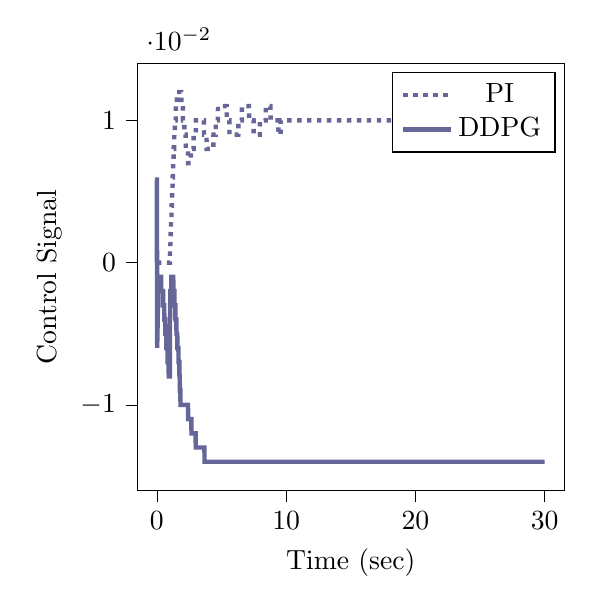 % This file was created by tikzplotlib v0.9.1.
\begin{tikzpicture}

\definecolor{color0}{rgb}{0.122,0.467,0.706}
\definecolor{color1}{rgb}{1,0.498,0.055}

\begin{axis}[
compat=newest,
tick align=outside,
tick pos=left,
x grid style={white!69.02!black},
xmin=-1.5, xmax=31.5,
xtick style={color=black},
y grid style={white!69.02!black},
ymin=-0.016, ymax=0.014,
ytick style={color=black},
%yticklabel style={
%        /pgf/number format/.cd,
%        	fixed,
%        	fixed zerofill,
%         	precision=3,
%        /tikz/.cd
%},
scaled y ticks=true,
scaled y ticks=base 10:2,
width=7cm,
height=7cm,
xlabel=Time (sec),
ylabel=Control Signal
]
\addplot [ultra thick, blue!20!gray, dotted]
table {%
0 0
0.01 0
0.02 0
0.03 0
0.04 0
0.05 0
0.06 0
0.07 0
0.08 0
0.09 0
0.1 0
0.11 0
0.12 0
0.13 0
0.14 0
0.15 0
0.16 0
0.17 0
0.18 0
0.19 0
0.2 0
0.21 0
0.22 0
0.23 0
0.24 0
0.25 0
0.26 0
0.27 0
0.28 0
0.29 0
0.3 0
0.31 0
0.32 0
0.33 0
0.34 0
0.35 0
0.36 0
0.37 0
0.38 0
0.39 0
0.4 0
0.41 0
0.42 0
0.43 0
0.44 0
0.45 0
0.46 0
0.47 0
0.48 0
0.49 0
0.5 0
0.51 0
0.52 0
0.53 0
0.54 0
0.55 0
0.56 0
0.57 0
0.58 0
0.59 0
0.6 0
0.61 0
0.62 0
0.63 0
0.64 0
0.65 0
0.66 0
0.67 0
0.68 0
0.69 0
0.7 0
0.71 0
0.72 0
0.73 0
0.74 0
0.75 0
0.76 0
0.77 0
0.78 0
0.79 0
0.8 0
0.81 0
0.82 0
0.83 0
0.84 0
0.85 0
0.86 0
0.87 0
0.88 0
0.89 0
0.9 0
0.91 0
0.92 0
0.93 0
0.94 0
0.95 0
0.96 0
0.97 0
0.98 0
0.99 0
1 2.604e-10
1.01 0.0
1.02 0.001
1.03 0.001
1.04 0.001
1.05 0.001
1.06 0.002
1.07 0.002
1.08 0.002
1.09 0.002
1.1 0.003
1.11 0.003
1.12 0.003
1.13 0.003
1.14 0.004
1.15 0.004
1.16 0.004
1.17 0.004
1.18 0.005
1.19 0.005
1.2 0.005
1.21 0.005
1.22 0.006
1.23 0.006
1.24 0.006
1.25 0.006
1.26 0.007
1.27 0.007
1.28 0.007
1.29 0.007
1.3 0.008
1.31 0.008
1.32 0.008
1.33 0.008
1.34 0.008
1.35 0.009
1.36 0.009
1.37 0.009
1.38 0.009
1.39 0.009
1.4 0.01
1.41 0.01
1.42 0.01
1.43 0.01
1.44 0.01
1.45 0.01
1.46 0.01
1.47 0.011
1.48 0.011
1.49 0.011
1.5 0.011
1.51 0.011
1.52 0.011
1.53 0.011
1.54 0.011
1.55 0.012
1.56 0.012
1.57 0.012
1.58 0.012
1.59 0.012
1.6 0.012
1.61 0.012
1.62 0.012
1.63 0.012
1.64 0.012
1.65 0.012
1.66 0.012
1.67 0.012
1.68 0.012
1.69 0.012
1.7 0.012
1.71 0.012
1.72 0.012
1.73 0.012
1.74 0.012
1.75 0.012
1.76 0.012
1.77 0.012
1.78 0.012
1.79 0.012
1.8 0.012
1.81 0.012
1.82 0.012
1.83 0.012
1.84 0.012
1.85 0.012
1.86 0.012
1.87 0.012
1.88 0.012
1.89 0.012
1.9 0.011
1.91 0.011
1.92 0.011
1.93 0.011
1.94 0.011
1.95 0.011
1.96 0.011
1.97 0.011
1.98 0.011
1.99 0.011
2 0.011
2.01 0.011
2.02 0.01
2.03 0.01
2.04 0.01
2.05 0.01
2.06 0.01
2.07 0.01
2.08 0.01
2.09 0.01
2.1 0.01
2.11 0.01
2.12 0.01
2.13 0.009
2.14 0.009
2.15 0.009
2.16 0.009
2.17 0.009
2.18 0.009
2.19 0.009
2.2 0.009
2.21 0.009
2.22 0.009
2.23 0.009
2.24 0.008
2.25 0.008
2.26 0.008
2.27 0.008
2.28 0.008
2.29 0.008
2.3 0.008
2.31 0.008
2.32 0.008
2.33 0.008
2.34 0.008
2.35 0.008
2.36 0.008
2.37 0.008
2.38 0.008
2.39 0.008
2.4 0.008
2.41 0.008
2.42 0.007
2.43 0.007
2.44 0.007
2.45 0.007
2.46 0.007
2.47 0.007
2.48 0.007
2.49 0.007
2.5 0.007
2.51 0.007
2.52 0.007
2.53 0.007
2.54 0.007
2.55 0.007
2.56 0.007
2.57 0.007
2.58 0.007
2.59 0.007
2.6 0.007
2.61 0.007
2.62 0.007
2.63 0.007
2.64 0.008
2.65 0.008
2.66 0.008
2.67 0.008
2.68 0.008
2.69 0.008
2.7 0.008
2.71 0.008
2.72 0.008
2.73 0.008
2.74 0.008
2.75 0.008
2.76 0.008
2.77 0.008
2.78 0.008
2.79 0.008
2.8 0.008
2.81 0.008
2.82 0.008
2.83 0.008
2.84 0.008
2.85 0.009
2.86 0.009
2.87 0.009
2.88 0.009
2.89 0.009
2.9 0.009
2.91 0.009
2.92 0.009
2.93 0.009
2.94 0.009
2.95 0.009
2.96 0.009
2.97 0.009
2.98 0.009
2.99 0.009
3.0 0.009
3.01 0.009
3.02 0.01
3.03 0.01
3.04 0.01
3.05 0.01
3.06 0.01
3.07 0.01
3.08 0.01
3.09 0.01
3.1 0.01
3.11 0.01
3.12 0.01
3.13 0.01
3.14 0.01
3.15 0.01
3.16 0.01
3.17 0.01
3.18 0.01
3.19 0.01
3.2 0.01
3.21 0.01
3.22 0.01
3.23 0.01
3.24 0.01
3.25 0.01
3.26 0.01
3.27 0.01
3.28 0.01
3.29 0.01
3.3 0.01
3.31 0.01
3.32 0.01
3.33 0.01
3.34 0.01
3.35 0.01
3.36 0.01
3.37 0.01
3.38 0.01
3.39 0.01
3.4 0.01
3.41 0.01
3.42 0.01
3.43 0.01
3.44 0.01
3.45 0.01
3.46 0.01
3.47 0.01
3.48 0.01
3.49 0.01
3.5 0.01
3.51 0.01
3.52 0.01
3.53 0.01
3.54 0.01
3.55 0.01
3.56 0.01
3.57 0.01
3.58 0.01
3.59 0.01
3.6 0.01
3.61 0.01
3.62 0.01
3.63 0.01
3.64 0.01
3.65 0.009
3.66 0.009
3.67 0.009
3.68 0.009
3.69 0.009
3.7 0.009
3.71 0.009
3.72 0.009
3.73 0.009
3.74 0.009
3.75 0.009
3.76 0.009
3.77 0.009
3.78 0.009
3.79 0.009
3.8 0.009
3.81 0.009
3.82 0.009
3.83 0.009
3.84 0.009
3.85 0.008
3.86 0.008
3.87 0.008
3.88 0.008
3.89 0.008
3.9 0.008
3.91 0.008
3.92 0.008
3.93 0.008
3.94 0.008
3.95 0.008
3.96 0.008
3.97 0.008
3.98 0.008
3.99 0.008
4.0 0.008
4.01 0.008
4.02 0.008
4.03 0.008
4.04 0.008
4.05 0.008
4.06 0.008
4.07 0.008
4.08 0.008
4.09 0.008
4.1 0.008
4.11 0.008
4.12 0.008
4.13 0.008
4.14 0.008
4.15 0.008
4.16 0.008
4.17 0.008
4.18 0.008
4.19 0.008
4.2 0.008
4.21 0.008
4.22 0.008
4.23 0.008
4.24 0.008
4.25 0.008
4.26 0.008
4.27 0.008
4.28 0.008
4.29 0.008
4.3 0.008
4.31 0.008
4.32 0.008
4.33 0.008
4.34 0.008
4.35 0.008
4.36 0.008
4.37 0.008
4.38 0.009
4.39 0.009
4.4 0.009
4.41 0.009
4.42 0.009
4.43 0.009
4.44 0.009
4.45 0.009
4.46 0.009
4.47 0.009
4.48 0.009
4.49 0.009
4.5 0.009
4.51 0.009
4.52 0.009
4.53 0.009
4.54 0.009
4.55 0.009
4.56 0.01
4.57 0.01
4.58 0.01
4.59 0.01
4.6 0.01
4.61 0.01
4.62 0.01
4.63 0.01
4.64 0.01
4.65 0.01
4.66 0.01
4.67 0.01
4.68 0.01
4.69 0.01
4.7 0.01
4.71 0.01
4.72 0.01
4.73 0.011
4.74 0.011
4.75 0.011
4.76 0.011
4.77 0.011
4.78 0.011
4.79 0.011
4.8 0.011
4.81 0.011
4.82 0.011
4.83 0.011
4.84 0.011
4.85 0.011
4.86 0.011
4.87 0.011
4.88 0.011
4.89 0.011
4.9 0.011
4.91 0.011
4.92 0.011
4.93 0.011
4.94 0.011
4.95 0.011
4.96 0.011
4.97 0.011
4.98 0.011
4.99 0.011
5.0 0.011
5.01 0.011
5.02 0.011
5.03 0.011
5.04 0.011
5.05 0.011
5.06 0.011
5.07 0.011
5.08 0.011
5.09 0.011
5.1 0.011
5.11 0.011
5.12 0.011
5.13 0.011
5.14 0.011
5.15 0.011
5.16 0.011
5.17 0.011
5.18 0.011
5.19 0.011
5.2 0.011
5.21 0.011
5.22 0.011
5.23 0.011
5.24 0.011
5.25 0.011
5.26 0.011
5.27 0.011
5.28 0.011
5.29 0.011
5.3 0.011
5.31 0.011
5.32 0.011
5.33 0.011
5.34 0.011
5.35 0.011
5.36 0.011
5.37 0.011
5.38 0.011
5.39 0.011
5.4 0.011
5.41 0.01
5.42 0.01
5.43 0.01
5.44 0.01
5.45 0.01
5.46 0.01
5.47 0.01
5.48 0.01
5.49 0.01
5.5 0.01
5.51 0.01
5.52 0.01
5.53 0.01
5.54 0.01
5.55 0.01
5.56 0.01
5.57 0.01
5.58 0.01
5.59 0.01
5.6 0.01
5.61 0.01
5.62 0.009
5.63 0.009
5.64 0.009
5.65 0.009
5.66 0.009
5.67 0.009
5.68 0.009
5.69 0.009
5.7 0.009
5.71 0.009
5.72 0.009
5.73 0.009
5.74 0.009
5.75 0.009
5.76 0.009
5.77 0.009
5.78 0.009
5.79 0.009
5.8 0.009
5.81 0.009
5.82 0.009
5.83 0.009
5.84 0.009
5.85 0.009
5.86 0.009
5.87 0.009
5.88 0.009
5.89 0.009
5.9 0.009
5.91 0.009
5.92 0.009
5.93 0.009
5.94 0.009
5.95 0.009
5.96 0.009
5.97 0.009
5.98 0.009
5.99 0.009
6.0 0.009
6.01 0.009
6.02 0.009
6.03 0.009
6.04 0.009
6.05 0.009
6.06 0.009
6.07 0.009
6.08 0.009
6.09 0.009
6.1 0.009
6.11 0.009
6.12 0.009
6.13 0.009
6.14 0.009
6.15 0.009
6.16 0.009
6.17 0.009
6.18 0.009
6.19 0.009
6.2 0.009
6.21 0.009
6.22 0.009
6.23 0.009
6.24 0.009
6.25 0.009
6.26 0.009
6.27 0.009
6.28 0.009
6.29 0.009
6.3 0.009
6.31 0.01
6.32 0.01
6.33 0.01
6.34 0.01
6.35 0.01
6.36 0.01
6.37 0.01
6.38 0.01
6.39 0.01
6.4 0.01
6.41 0.01
6.42 0.01
6.43 0.01
6.44 0.01
6.45 0.01
6.46 0.01
6.47 0.01
6.48 0.01
6.49 0.01
6.5 0.01
6.51 0.01
6.52 0.01
6.53 0.01
6.54 0.01
6.55 0.01
6.56 0.01
6.57 0.01
6.58 0.011
6.59 0.011
6.6 0.011
6.61 0.011
6.62 0.011
6.63 0.011
6.64 0.011
6.65 0.011
6.66 0.011
6.67 0.011
6.68 0.011
6.69 0.011
6.7 0.011
6.71 0.011
6.72 0.011
6.73 0.011
6.74 0.011
6.75 0.011
6.76 0.011
6.77 0.011
6.78 0.011
6.79 0.011
6.8 0.011
6.81 0.011
6.82 0.011
6.83 0.011
6.84 0.011
6.85 0.011
6.86 0.011
6.87 0.011
6.88 0.011
6.89 0.011
6.9 0.011
6.91 0.011
6.92 0.011
6.93 0.011
6.94 0.011
6.95 0.011
6.96 0.011
6.97 0.011
6.98 0.011
6.99 0.011
7.0 0.011
7.01 0.011
7.02 0.011
7.03 0.011
7.04 0.011
7.05 0.011
7.06 0.011
7.07 0.011
7.08 0.011
7.09 0.011
7.1 0.011
7.11 0.011
7.12 0.011
7.13 0.011
7.14 0.01
7.15 0.01
7.16 0.01
7.17 0.01
7.18 0.01
7.19 0.01
7.2 0.01
7.21 0.01
7.22 0.01
7.23 0.01
7.24 0.01
7.25 0.01
7.26 0.01
7.27 0.01
7.28 0.01
7.29 0.01
7.3 0.01
7.31 0.01
7.32 0.01
7.33 0.01
7.34 0.01
7.35 0.01
7.36 0.01
7.37 0.01
7.38 0.01
7.39 0.01
7.4 0.01
7.41 0.01
7.42 0.01
7.43 0.01
7.44 0.01
7.45 0.01
7.46 0.01
7.47 0.01
7.48 0.01
7.49 0.009
7.5 0.009
7.51 0.009
7.52 0.009
7.53 0.009
7.54 0.009
7.55 0.009
7.56 0.009
7.57 0.009
7.58 0.009
7.59 0.009
7.6 0.009
7.61 0.009
7.62 0.009
7.63 0.009
7.64 0.009
7.65 0.009
7.66 0.009
7.67 0.009
7.68 0.009
7.69 0.009
7.7 0.009
7.71 0.009
7.72 0.009
7.73 0.009
7.74 0.009
7.75 0.009
7.76 0.009
7.77 0.009
7.78 0.009
7.79 0.009
7.8 0.009
7.81 0.009
7.82 0.009
7.83 0.009
7.84 0.009
7.85 0.009
7.86 0.009
7.87 0.009
7.88 0.009
7.89 0.009
7.9 0.009
7.91 0.009
7.92 0.009
7.93 0.009
7.94 0.009
7.95 0.009
7.96 0.009
7.97 0.01
7.98 0.01
7.99 0.01
8.0 0.01
8.01 0.01
8.02 0.01
8.03 0.01
8.04 0.01
8.05 0.01
8.06 0.01
8.07 0.01
8.08 0.01
8.09 0.01
8.1 0.01
8.11 0.01
8.12 0.01
8.13 0.01
8.14 0.01
8.15 0.01
8.16 0.01
8.17 0.01
8.18 0.01
8.19 0.01
8.2 0.01
8.21 0.01
8.22 0.01
8.23 0.01
8.24 0.01
8.25 0.01
8.26 0.01
8.27 0.01
8.28 0.01
8.29 0.01
8.3 0.01
8.31 0.01
8.32 0.01
8.33 0.01
8.34 0.01
8.35 0.01
8.36 0.01
8.37 0.01
8.38 0.01
8.39 0.01
8.4 0.01
8.41 0.01
8.42 0.01
8.43 0.011
8.44 0.011
8.45 0.011
8.46 0.011
8.47 0.011
8.48 0.011
8.49 0.011
8.5 0.011
8.51 0.011
8.52 0.011
8.53 0.011
8.54 0.011
8.55 0.011
8.56 0.011
8.57 0.011
8.58 0.011
8.59 0.011
8.6 0.011
8.61 0.011
8.62 0.011
8.63 0.011
8.64 0.011
8.65 0.011
8.66 0.011
8.67 0.011
8.68 0.011
8.69 0.011
8.7 0.011
8.71 0.011
8.72 0.011
8.73 0.011
8.74 0.011
8.75 0.011
8.76 0.011
8.77 0.011
8.78 0.011
8.79 0.011
8.8 0.01
8.81 0.01
8.82 0.01
8.83 0.01
8.84 0.01
8.85 0.01
8.86 0.01
8.87 0.01
8.88 0.01
8.89 0.01
8.9 0.01
8.91 0.01
8.92 0.01
8.93 0.01
8.94 0.01
8.95 0.01
8.96 0.01
8.97 0.01
8.98 0.01
8.99 0.01
9.0 0.01
9.01 0.01
9.02 0.01
9.03 0.01
9.04 0.01
9.05 0.01
9.06 0.01
9.07 0.01
9.08 0.01
9.09 0.01
9.1 0.01
9.11 0.01
9.12 0.01
9.13 0.01
9.14 0.01
9.15 0.01
9.16 0.01
9.17 0.01
9.18 0.01
9.19 0.01
9.2 0.01
9.21 0.01
9.22 0.01
9.23 0.01
9.24 0.01
9.25 0.01
9.26 0.01
9.27 0.01
9.28 0.01
9.29 0.01
9.3 0.01
9.31 0.01
9.32 0.01
9.33 0.01
9.34 0.01
9.35 0.01
9.36 0.01
9.37 0.01
9.38 0.01
9.39 0.01
9.4 0.01
9.41 0.009
9.42 0.009
9.43 0.009
9.44 0.009
9.45 0.009
9.46 0.009
9.47 0.009
9.48 0.009
9.49 0.009
9.5 0.009
9.51 0.009
9.52 0.009
9.53 0.009
9.54 0.009
9.55 0.009
9.56 0.009
9.57 0.009
9.58 0.01
9.59 0.01
9.6 0.01
9.61 0.01
9.62 0.01
9.63 0.01
9.64 0.01
9.65 0.01
9.66 0.01
9.67 0.01
9.68 0.01
9.69 0.01
9.7 0.01
9.71 0.01
9.72 0.01
9.73 0.01
9.74 0.01
9.75 0.01
9.76 0.01
9.77 0.01
9.78 0.01
9.79 0.01
9.8 0.01
9.81 0.01
9.82 0.01
9.83 0.01
9.84 0.01
9.85 0.01
9.86 0.01
9.87 0.01
9.88 0.01
9.89 0.01
9.9 0.01
9.91 0.01
9.92 0.01
9.93 0.01
9.94 0.01
9.95 0.01
9.96 0.01
9.97 0.01
9.98 0.01
9.99 0.01
10.0 0.01
10.01 0.01
10.02 0.01
10.03 0.01
10.04 0.01
10.05 0.01
10.06 0.01
10.07 0.01
10.08 0.01
10.09 0.01
10.1 0.01
10.11 0.01
10.12 0.01
10.13 0.01
10.14 0.01
10.15 0.01
10.16 0.01
10.17 0.01
10.18 0.01
10.19 0.01
10.2 0.01
10.21 0.01
10.22 0.01
10.23 0.01
10.24 0.01
10.25 0.01
10.26 0.01
10.27 0.01
10.28 0.01
10.29 0.01
10.3 0.01
10.31 0.01
10.32 0.01
10.33 0.01
10.34 0.01
10.35 0.01
10.36 0.01
10.37 0.01
10.38 0.01
10.39 0.01
10.4 0.01
10.41 0.01
10.42 0.01
10.43 0.01
10.44 0.01
10.45 0.01
10.46 0.01
10.47 0.01
10.48 0.01
10.49 0.01
10.5 0.01
10.51 0.01
10.52 0.01
10.53 0.01
10.54 0.01
10.55 0.01
10.56 0.01
10.57 0.01
10.58 0.01
10.59 0.01
10.6 0.01
10.61 0.01
10.62 0.01
10.63 0.01
10.64 0.01
10.65 0.01
10.66 0.01
10.67 0.01
10.68 0.01
10.69 0.01
10.7 0.01
10.71 0.01
10.72 0.01
10.73 0.01
10.74 0.01
10.75 0.01
10.76 0.01
10.77 0.01
10.78 0.01
10.79 0.01
10.8 0.01
10.81 0.01
10.82 0.01
10.83 0.01
10.84 0.01
10.85 0.01
10.86 0.01
10.87 0.01
10.88 0.01
10.89 0.01
10.9 0.01
10.91 0.01
10.92 0.01
10.93 0.01
10.94 0.01
10.95 0.01
10.96 0.01
10.97 0.01
10.98 0.01
10.99 0.01
11.0 0.01
11.01 0.01
11.02 0.01
11.03 0.01
11.04 0.01
11.05 0.01
11.06 0.01
11.07 0.01
11.08 0.01
11.09 0.01
11.1 0.01
11.11 0.01
11.12 0.01
11.13 0.01
11.14 0.01
11.15 0.01
11.16 0.01
11.17 0.01
11.18 0.01
11.19 0.01
11.2 0.01
11.21 0.01
11.22 0.01
11.23 0.01
11.24 0.01
11.25 0.01
11.26 0.01
11.27 0.01
11.28 0.01
11.29 0.01
11.3 0.01
11.31 0.01
11.32 0.01
11.33 0.01
11.34 0.01
11.35 0.01
11.36 0.01
11.37 0.01
11.38 0.01
11.39 0.01
11.4 0.01
11.41 0.01
11.42 0.01
11.43 0.01
11.44 0.01
11.45 0.01
11.46 0.01
11.47 0.01
11.48 0.01
11.49 0.01
11.5 0.01
11.51 0.01
11.52 0.01
11.53 0.01
11.54 0.01
11.55 0.01
11.56 0.01
11.57 0.01
11.58 0.01
11.59 0.01
11.6 0.01
11.61 0.01
11.62 0.01
11.63 0.01
11.64 0.01
11.65 0.01
11.66 0.01
11.67 0.01
11.68 0.01
11.69 0.01
11.7 0.01
11.71 0.01
11.72 0.01
11.73 0.01
11.74 0.01
11.75 0.01
11.76 0.01
11.77 0.01
11.78 0.01
11.79 0.01
11.8 0.01
11.81 0.01
11.82 0.01
11.83 0.01
11.84 0.01
11.85 0.01
11.86 0.01
11.87 0.01
11.88 0.01
11.89 0.01
11.9 0.01
11.91 0.01
11.92 0.01
11.93 0.01
11.94 0.01
11.95 0.01
11.96 0.01
11.97 0.01
11.98 0.01
11.99 0.01
12.0 0.01
12.01 0.01
12.02 0.01
12.03 0.01
12.04 0.01
12.05 0.01
12.06 0.01
12.07 0.01
12.08 0.01
12.09 0.01
12.1 0.01
12.11 0.01
12.12 0.01
12.13 0.01
12.14 0.01
12.15 0.01
12.16 0.01
12.17 0.01
12.18 0.01
12.19 0.01
12.2 0.01
12.21 0.01
12.22 0.01
12.23 0.01
12.24 0.01
12.25 0.01
12.26 0.01
12.27 0.01
12.28 0.01
12.29 0.01
12.3 0.01
12.31 0.01
12.32 0.01
12.33 0.01
12.34 0.01
12.35 0.01
12.36 0.01
12.37 0.01
12.38 0.01
12.39 0.01
12.4 0.01
12.41 0.01
12.42 0.01
12.43 0.01
12.44 0.01
12.45 0.01
12.46 0.01
12.47 0.01
12.48 0.01
12.49 0.01
12.5 0.01
12.51 0.01
12.52 0.01
12.53 0.01
12.54 0.01
12.55 0.01
12.56 0.01
12.57 0.01
12.58 0.01
12.59 0.01
12.6 0.01
12.61 0.01
12.62 0.01
12.63 0.01
12.64 0.01
12.65 0.01
12.66 0.01
12.67 0.01
12.68 0.01
12.69 0.01
12.7 0.01
12.71 0.01
12.72 0.01
12.73 0.01
12.74 0.01
12.75 0.01
12.76 0.01
12.77 0.01
12.78 0.01
12.79 0.01
12.8 0.01
12.81 0.01
12.82 0.01
12.83 0.01
12.84 0.01
12.85 0.01
12.86 0.01
12.87 0.01
12.88 0.01
12.89 0.01
12.9 0.01
12.91 0.01
12.92 0.01
12.93 0.01
12.94 0.01
12.95 0.01
12.96 0.01
12.97 0.01
12.98 0.01
12.99 0.01
13.0 0.01
13.01 0.01
13.02 0.01
13.03 0.01
13.04 0.01
13.05 0.01
13.06 0.01
13.07 0.01
13.08 0.01
13.09 0.01
13.1 0.01
13.11 0.01
13.12 0.01
13.13 0.01
13.14 0.01
13.15 0.01
13.16 0.01
13.17 0.01
13.18 0.01
13.19 0.01
13.2 0.01
13.21 0.01
13.22 0.01
13.23 0.01
13.24 0.01
13.25 0.01
13.26 0.01
13.27 0.01
13.28 0.01
13.29 0.01
13.3 0.01
13.31 0.01
13.32 0.01
13.33 0.01
13.34 0.01
13.35 0.01
13.36 0.01
13.37 0.01
13.38 0.01
13.39 0.01
13.4 0.01
13.41 0.01
13.42 0.01
13.43 0.01
13.44 0.01
13.45 0.01
13.46 0.01
13.47 0.01
13.48 0.01
13.49 0.01
13.5 0.01
13.51 0.01
13.52 0.01
13.53 0.01
13.54 0.01
13.55 0.01
13.56 0.01
13.57 0.01
13.58 0.01
13.59 0.01
13.6 0.01
13.61 0.01
13.62 0.01
13.63 0.01
13.64 0.01
13.65 0.01
13.66 0.01
13.67 0.01
13.68 0.01
13.69 0.01
13.7 0.01
13.71 0.01
13.72 0.01
13.73 0.01
13.74 0.01
13.75 0.01
13.76 0.01
13.77 0.01
13.78 0.01
13.79 0.01
13.8 0.01
13.81 0.01
13.82 0.01
13.83 0.01
13.84 0.01
13.85 0.01
13.86 0.01
13.87 0.01
13.88 0.01
13.89 0.01
13.9 0.01
13.91 0.01
13.92 0.01
13.93 0.01
13.94 0.01
13.95 0.01
13.96 0.01
13.97 0.01
13.98 0.01
13.99 0.01
14.0 0.01
14.01 0.01
14.02 0.01
14.03 0.01
14.04 0.01
14.05 0.01
14.06 0.01
14.07 0.01
14.08 0.01
14.09 0.01
14.1 0.01
14.11 0.01
14.12 0.01
14.13 0.01
14.14 0.01
14.15 0.01
14.16 0.01
14.17 0.01
14.18 0.01
14.19 0.01
14.2 0.01
14.21 0.01
14.22 0.01
14.23 0.01
14.24 0.01
14.25 0.01
14.26 0.01
14.27 0.01
14.28 0.01
14.29 0.01
14.3 0.01
14.31 0.01
14.32 0.01
14.33 0.01
14.34 0.01
14.35 0.01
14.36 0.01
14.37 0.01
14.38 0.01
14.39 0.01
14.4 0.01
14.41 0.01
14.42 0.01
14.43 0.01
14.44 0.01
14.45 0.01
14.46 0.01
14.47 0.01
14.48 0.01
14.49 0.01
14.5 0.01
14.51 0.01
14.52 0.01
14.53 0.01
14.54 0.01
14.55 0.01
14.56 0.01
14.57 0.01
14.58 0.01
14.59 0.01
14.6 0.01
14.61 0.01
14.62 0.01
14.63 0.01
14.64 0.01
14.65 0.01
14.66 0.01
14.67 0.01
14.68 0.01
14.69 0.01
14.7 0.01
14.71 0.01
14.72 0.01
14.73 0.01
14.74 0.01
14.75 0.01
14.76 0.01
14.77 0.01
14.78 0.01
14.79 0.01
14.8 0.01
14.81 0.01
14.82 0.01
14.83 0.01
14.84 0.01
14.85 0.01
14.86 0.01
14.87 0.01
14.88 0.01
14.89 0.01
14.9 0.01
14.91 0.01
14.92 0.01
14.93 0.01
14.94 0.01
14.95 0.01
14.96 0.01
14.97 0.01
14.98 0.01
14.99 0.01
15.0 0.01
15.01 0.01
15.02 0.01
15.03 0.01
15.04 0.01
15.05 0.01
15.06 0.01
15.07 0.01
15.08 0.01
15.09 0.01
15.1 0.01
15.11 0.01
15.12 0.01
15.13 0.01
15.14 0.01
15.15 0.01
15.16 0.01
15.17 0.01
15.18 0.01
15.19 0.01
15.2 0.01
15.21 0.01
15.22 0.01
15.23 0.01
15.24 0.01
15.25 0.01
15.26 0.01
15.27 0.01
15.28 0.01
15.29 0.01
15.3 0.01
15.31 0.01
15.32 0.01
15.33 0.01
15.34 0.01
15.35 0.01
15.36 0.01
15.37 0.01
15.38 0.01
15.39 0.01
15.4 0.01
15.41 0.01
15.42 0.01
15.43 0.01
15.44 0.01
15.45 0.01
15.46 0.01
15.47 0.01
15.48 0.01
15.49 0.01
15.5 0.01
15.51 0.01
15.52 0.01
15.53 0.01
15.54 0.01
15.55 0.01
15.56 0.01
15.57 0.01
15.58 0.01
15.59 0.01
15.6 0.01
15.61 0.01
15.62 0.01
15.63 0.01
15.64 0.01
15.65 0.01
15.66 0.01
15.67 0.01
15.68 0.01
15.69 0.01
15.7 0.01
15.71 0.01
15.72 0.01
15.73 0.01
15.74 0.01
15.75 0.01
15.76 0.01
15.77 0.01
15.78 0.01
15.79 0.01
15.8 0.01
15.81 0.01
15.82 0.01
15.83 0.01
15.84 0.01
15.85 0.01
15.86 0.01
15.87 0.01
15.88 0.01
15.89 0.01
15.9 0.01
15.91 0.01
15.92 0.01
15.93 0.01
15.94 0.01
15.95 0.01
15.96 0.01
15.97 0.01
15.98 0.01
15.99 0.01
16.0 0.01
16.01 0.01
16.02 0.01
16.03 0.01
16.04 0.01
16.05 0.01
16.06 0.01
16.07 0.01
16.08 0.01
16.09 0.01
16.1 0.01
16.11 0.01
16.12 0.01
16.13 0.01
16.14 0.01
16.15 0.01
16.16 0.01
16.17 0.01
16.18 0.01
16.19 0.01
16.2 0.01
16.21 0.01
16.22 0.01
16.23 0.01
16.24 0.01
16.25 0.01
16.26 0.01
16.27 0.01
16.28 0.01
16.29 0.01
16.3 0.01
16.31 0.01
16.32 0.01
16.33 0.01
16.34 0.01
16.35 0.01
16.36 0.01
16.37 0.01
16.38 0.01
16.39 0.01
16.4 0.01
16.41 0.01
16.42 0.01
16.43 0.01
16.44 0.01
16.45 0.01
16.46 0.01
16.47 0.01
16.48 0.01
16.49 0.01
16.5 0.01
16.51 0.01
16.52 0.01
16.53 0.01
16.54 0.01
16.55 0.01
16.56 0.01
16.57 0.01
16.58 0.01
16.59 0.01
16.6 0.01
16.61 0.01
16.62 0.01
16.63 0.01
16.64 0.01
16.65 0.01
16.66 0.01
16.67 0.01
16.68 0.01
16.69 0.01
16.7 0.01
16.71 0.01
16.72 0.01
16.73 0.01
16.74 0.01
16.75 0.01
16.76 0.01
16.77 0.01
16.78 0.01
16.79 0.01
16.8 0.01
16.81 0.01
16.82 0.01
16.83 0.01
16.84 0.01
16.85 0.01
16.86 0.01
16.87 0.01
16.88 0.01
16.89 0.01
16.9 0.01
16.91 0.01
16.92 0.01
16.93 0.01
16.94 0.01
16.95 0.01
16.96 0.01
16.97 0.01
16.98 0.01
16.99 0.01
17.0 0.01
17.01 0.01
17.02 0.01
17.03 0.01
17.04 0.01
17.05 0.01
17.06 0.01
17.07 0.01
17.08 0.01
17.09 0.01
17.1 0.01
17.11 0.01
17.12 0.01
17.13 0.01
17.14 0.01
17.15 0.01
17.16 0.01
17.17 0.01
17.18 0.01
17.19 0.01
17.2 0.01
17.21 0.01
17.22 0.01
17.23 0.01
17.24 0.01
17.25 0.01
17.26 0.01
17.27 0.01
17.28 0.01
17.29 0.01
17.3 0.01
17.31 0.01
17.32 0.01
17.33 0.01
17.34 0.01
17.35 0.01
17.36 0.01
17.37 0.01
17.38 0.01
17.39 0.01
17.4 0.01
17.41 0.01
17.42 0.01
17.43 0.01
17.44 0.01
17.45 0.01
17.46 0.01
17.47 0.01
17.48 0.01
17.49 0.01
17.5 0.01
17.51 0.01
17.52 0.01
17.53 0.01
17.54 0.01
17.55 0.01
17.56 0.01
17.57 0.01
17.58 0.01
17.59 0.01
17.6 0.01
17.61 0.01
17.62 0.01
17.63 0.01
17.64 0.01
17.65 0.01
17.66 0.01
17.67 0.01
17.68 0.01
17.69 0.01
17.7 0.01
17.71 0.01
17.72 0.01
17.73 0.01
17.74 0.01
17.75 0.01
17.76 0.01
17.77 0.01
17.78 0.01
17.79 0.01
17.8 0.01
17.81 0.01
17.82 0.01
17.83 0.01
17.84 0.01
17.85 0.01
17.86 0.01
17.87 0.01
17.88 0.01
17.89 0.01
17.9 0.01
17.91 0.01
17.92 0.01
17.93 0.01
17.94 0.01
17.95 0.01
17.96 0.01
17.97 0.01
17.98 0.01
17.99 0.01
18 0.01
18.01 0.01
18.02 0.01
18.03 0.01
18.04 0.01
18.05 0.01
18.06 0.01
18.07 0.01
18.08 0.01
18.09 0.01
18.1 0.01
18.11 0.01
18.12 0.01
18.13 0.01
18.14 0.01
18.15 0.01
18.16 0.01
18.17 0.01
18.18 0.01
18.19 0.01
18.2 0.01
18.21 0.01
18.22 0.01
18.23 0.01
18.24 0.01
18.25 0.01
18.26 0.01
18.27 0.01
18.28 0.01
18.29 0.01
18.3 0.01
18.31 0.01
18.32 0.01
18.33 0.01
18.34 0.01
18.35 0.01
18.36 0.01
18.37 0.01
18.38 0.01
18.39 0.01
18.4 0.01
18.41 0.01
18.42 0.01
18.43 0.01
18.44 0.01
18.45 0.01
18.46 0.01
18.47 0.01
18.48 0.01
18.49 0.01
18.5 0.01
18.51 0.01
18.52 0.01
18.53 0.01
18.54 0.01
18.55 0.01
18.56 0.01
18.57 0.01
18.58 0.01
18.59 0.01
18.6 0.01
18.61 0.01
18.62 0.01
18.63 0.01
18.64 0.01
18.65 0.01
18.66 0.01
18.67 0.01
18.68 0.01
18.69 0.01
18.7 0.01
18.71 0.01
18.72 0.01
18.73 0.01
18.74 0.01
18.75 0.01
18.76 0.01
18.77 0.01
18.78 0.01
18.79 0.01
18.8 0.01
18.81 0.01
18.82 0.01
18.83 0.01
18.84 0.01
18.85 0.01
18.86 0.01
18.87 0.01
18.88 0.01
18.89 0.01
18.9 0.01
18.91 0.01
18.92 0.01
18.93 0.01
18.94 0.01
18.95 0.01
18.96 0.01
18.97 0.01
18.98 0.01
18.99 0.01
19.0 0.01
19.01 0.01
19.02 0.01
19.03 0.01
19.04 0.01
19.05 0.01
19.06 0.01
19.07 0.01
19.08 0.01
19.09 0.01
19.1 0.01
19.11 0.01
19.12 0.01
19.13 0.01
19.14 0.01
19.15 0.01
19.16 0.01
19.17 0.01
19.18 0.01
19.19 0.01
19.2 0.01
19.21 0.01
19.22 0.01
19.23 0.01
19.24 0.01
19.25 0.01
19.26 0.01
19.27 0.01
19.28 0.01
19.29 0.01
19.3 0.01
19.31 0.01
19.32 0.01
19.33 0.01
19.34 0.01
19.35 0.01
19.36 0.01
19.37 0.01
19.38 0.01
19.39 0.01
19.4 0.01
19.41 0.01
19.42 0.01
19.43 0.01
19.44 0.01
19.45 0.01
19.46 0.01
19.47 0.01
19.48 0.01
19.49 0.01
19.5 0.01
19.51 0.01
19.52 0.01
19.53 0.01
19.54 0.01
19.55 0.01
19.56 0.01
19.57 0.01
19.58 0.01
19.59 0.01
19.6 0.01
19.61 0.01
19.62 0.01
19.63 0.01
19.64 0.01
19.65 0.01
19.66 0.01
19.67 0.01
19.68 0.01
19.69 0.01
19.7 0.01
19.71 0.01
19.72 0.01
19.73 0.01
19.74 0.01
19.75 0.01
19.76 0.01
19.77 0.01
19.78 0.01
19.79 0.01
19.8 0.01
19.81 0.01
19.82 0.01
19.83 0.01
19.84 0.01
19.85 0.01
19.86 0.01
19.87 0.01
19.88 0.01
19.89 0.01
19.9 0.01
19.91 0.01
19.92 0.01
19.93 0.01
19.94 0.01
19.95 0.01
19.96 0.01
19.97 0.01
19.98 0.01
19.99 0.01
20.0 0.01
20.01 0.01
20.02 0.01
20.03 0.01
20.04 0.01
20.05 0.01
20.06 0.01
20.07 0.01
20.08 0.01
20.09 0.01
20.1 0.01
20.11 0.01
20.12 0.01
20.13 0.01
20.14 0.01
20.15 0.01
20.16 0.01
20.17 0.01
20.18 0.01
20.19 0.01
20.2 0.01
20.21 0.01
20.22 0.01
20.23 0.01
20.24 0.01
20.25 0.01
20.26 0.01
20.27 0.01
20.28 0.01
20.29 0.01
20.3 0.01
20.31 0.01
20.32 0.01
20.33 0.01
20.34 0.01
20.35 0.01
20.36 0.01
20.37 0.01
20.38 0.01
20.39 0.01
20.4 0.01
20.41 0.01
20.42 0.01
20.43 0.01
20.44 0.01
20.45 0.01
20.46 0.01
20.47 0.01
20.48 0.01
20.49 0.01
20.5 0.01
20.51 0.01
20.52 0.01
20.53 0.01
20.54 0.01
20.55 0.01
20.56 0.01
20.57 0.01
20.58 0.01
20.59 0.01
20.6 0.01
20.61 0.01
20.62 0.01
20.63 0.01
20.64 0.01
20.65 0.01
20.66 0.01
20.67 0.01
20.68 0.01
20.69 0.01
20.7 0.01
20.71 0.01
20.72 0.01
20.73 0.01
20.74 0.01
20.75 0.01
20.76 0.01
20.77 0.01
20.78 0.01
20.79 0.01
20.8 0.01
20.81 0.01
20.82 0.01
20.83 0.01
20.84 0.01
20.85 0.01
20.86 0.01
20.87 0.01
20.88 0.01
20.89 0.01
20.9 0.01
20.91 0.01
20.92 0.01
20.93 0.01
20.94 0.01
20.95 0.01
20.96 0.01
20.97 0.01
20.98 0.01
20.99 0.01
21.0 0.01
21.01 0.01
21.02 0.01
21.03 0.01
21.04 0.01
21.05 0.01
21.06 0.01
21.07 0.01
21.08 0.01
21.09 0.01
21.1 0.01
21.11 0.01
21.12 0.01
21.13 0.01
21.14 0.01
21.15 0.01
21.16 0.01
21.17 0.01
21.18 0.01
21.19 0.01
21.2 0.01
21.21 0.01
21.22 0.01
21.23 0.01
21.24 0.01
21.25 0.01
21.26 0.01
21.27 0.01
21.28 0.01
21.29 0.01
21.3 0.01
21.31 0.01
21.32 0.01
21.33 0.01
21.34 0.01
21.35 0.01
21.36 0.01
21.37 0.01
21.38 0.01
21.39 0.01
21.4 0.01
21.41 0.01
21.42 0.01
21.43 0.01
21.44 0.01
21.45 0.01
21.46 0.01
21.47 0.01
21.48 0.01
21.49 0.01
21.5 0.01
21.51 0.01
21.52 0.01
21.53 0.01
21.54 0.01
21.55 0.01
21.56 0.01
21.57 0.01
21.58 0.01
21.59 0.01
21.6 0.01
21.61 0.01
21.62 0.01
21.63 0.01
21.64 0.01
21.65 0.01
21.66 0.01
21.67 0.01
21.68 0.01
21.69 0.01
21.7 0.01
21.71 0.01
21.72 0.01
21.73 0.01
21.74 0.01
21.75 0.01
21.76 0.01
21.77 0.01
21.78 0.01
21.79 0.01
21.8 0.01
21.81 0.01
21.82 0.01
21.83 0.01
21.84 0.01
21.85 0.01
21.86 0.01
21.87 0.01
21.88 0.01
21.89 0.01
21.9 0.01
21.91 0.01
21.92 0.01
21.93 0.01
21.94 0.01
21.95 0.01
21.96 0.01
21.97 0.01
21.98 0.01
21.99 0.01
22.0 0.01
22.01 0.01
22.02 0.01
22.03 0.01
22.04 0.01
22.05 0.01
22.06 0.01
22.07 0.01
22.08 0.01
22.09 0.01
22.1 0.01
22.11 0.01
22.12 0.01
22.13 0.01
22.14 0.01
22.15 0.01
22.16 0.01
22.17 0.01
22.18 0.01
22.19 0.01
22.2 0.01
22.21 0.01
22.22 0.01
22.23 0.01
22.24 0.01
22.25 0.01
22.26 0.01
22.27 0.01
22.28 0.01
22.29 0.01
22.3 0.01
22.31 0.01
22.32 0.01
22.33 0.01
22.34 0.01
22.35 0.01
22.36 0.01
22.37 0.01
22.38 0.01
22.39 0.01
22.4 0.01
22.41 0.01
22.42 0.01
22.43 0.01
22.44 0.01
22.45 0.01
22.46 0.01
22.47 0.01
22.48 0.01
22.49 0.01
22.5 0.01
22.51 0.01
22.52 0.01
22.53 0.01
22.54 0.01
22.55 0.01
22.56 0.01
22.57 0.01
22.58 0.01
22.59 0.01
22.6 0.01
22.61 0.01
22.62 0.01
22.63 0.01
22.64 0.01
22.65 0.01
22.66 0.01
22.67 0.01
22.68 0.01
22.69 0.01
22.7 0.01
22.71 0.01
22.72 0.01
22.73 0.01
22.74 0.01
22.75 0.01
22.76 0.01
22.77 0.01
22.78 0.01
22.79 0.01
22.8 0.01
22.81 0.01
22.82 0.01
22.83 0.01
22.84 0.01
22.85 0.01
22.86 0.01
22.87 0.01
22.88 0.01
22.89 0.01
22.9 0.01
22.91 0.01
22.92 0.01
22.93 0.01
22.94 0.01
22.95 0.01
22.96 0.01
22.97 0.01
22.98 0.01
22.99 0.01
23.0 0.01
23.01 0.01
23.02 0.01
23.03 0.01
23.04 0.01
23.05 0.01
23.06 0.01
23.07 0.01
23.08 0.01
23.09 0.01
23.1 0.01
23.11 0.01
23.12 0.01
23.13 0.01
23.14 0.01
23.15 0.01
23.16 0.01
23.17 0.01
23.18 0.01
23.19 0.01
23.2 0.01
23.21 0.01
23.22 0.01
23.23 0.01
23.24 0.01
23.25 0.01
23.26 0.01
23.27 0.01
23.28 0.01
23.29 0.01
23.3 0.01
23.31 0.01
23.32 0.01
23.33 0.01
23.34 0.01
23.35 0.01
23.36 0.01
23.37 0.01
23.38 0.01
23.39 0.01
23.4 0.01
23.41 0.01
23.42 0.01
23.43 0.01
23.44 0.01
23.45 0.01
23.46 0.01
23.47 0.01
23.48 0.01
23.49 0.01
23.5 0.01
23.51 0.01
23.52 0.01
23.53 0.01
23.54 0.01
23.55 0.01
23.56 0.01
23.57 0.01
23.58 0.01
23.59 0.01
23.6 0.01
23.61 0.01
23.62 0.01
23.63 0.01
23.64 0.01
23.65 0.01
23.66 0.01
23.67 0.01
23.68 0.01
23.69 0.01
23.7 0.01
23.71 0.01
23.72 0.01
23.73 0.01
23.74 0.01
23.75 0.01
23.76 0.01
23.77 0.01
23.78 0.01
23.79 0.01
23.8 0.01
23.81 0.01
23.82 0.01
23.83 0.01
23.84 0.01
23.85 0.01
23.86 0.01
23.87 0.01
23.88 0.01
23.89 0.01
23.9 0.01
23.91 0.01
23.92 0.01
23.93 0.01
23.94 0.01
23.95 0.01
23.96 0.01
23.97 0.01
23.98 0.01
23.99 0.01
24.0 0.01
24.01 0.01
24.02 0.01
24.03 0.01
24.04 0.01
24.05 0.01
24.06 0.01
24.07 0.01
24.08 0.01
24.09 0.01
24.1 0.01
24.11 0.01
24.12 0.01
24.13 0.01
24.14 0.01
24.15 0.01
24.16 0.01
24.17 0.01
24.18 0.01
24.19 0.01
24.2 0.01
24.21 0.01
24.22 0.01
24.23 0.01
24.24 0.01
24.25 0.01
24.26 0.01
24.27 0.01
24.28 0.01
24.29 0.01
24.3 0.01
24.31 0.01
24.32 0.01
24.33 0.01
24.34 0.01
24.35 0.01
24.36 0.01
24.37 0.01
24.38 0.01
24.39 0.01
24.4 0.01
24.41 0.01
24.42 0.01
24.43 0.01
24.44 0.01
24.45 0.01
24.46 0.01
24.47 0.01
24.48 0.01
24.49 0.01
24.5 0.01
24.51 0.01
24.52 0.01
24.53 0.01
24.54 0.01
24.55 0.01
24.56 0.01
24.57 0.01
24.58 0.01
24.59 0.01
24.6 0.01
24.61 0.01
24.62 0.01
24.63 0.01
24.64 0.01
24.65 0.01
24.66 0.01
24.67 0.01
24.68 0.01
24.69 0.01
24.7 0.01
24.71 0.01
24.72 0.01
24.73 0.01
24.74 0.01
24.75 0.01
24.76 0.01
24.77 0.01
24.78 0.01
24.79 0.01
24.8 0.01
24.81 0.01
24.82 0.01
24.83 0.01
24.84 0.01
24.85 0.01
24.86 0.01
24.87 0.01
24.88 0.01
24.89 0.01
24.9 0.01
24.91 0.01
24.92 0.01
24.93 0.01
24.94 0.01
24.95 0.01
24.96 0.01
24.97 0.01
24.98 0.01
24.99 0.01
25.0 0.01
25.01 0.01
25.02 0.01
25.03 0.01
25.04 0.01
25.05 0.01
25.06 0.01
25.07 0.01
25.08 0.01
25.09 0.01
25.1 0.01
25.11 0.01
25.12 0.01
25.13 0.01
25.14 0.01
25.15 0.01
25.16 0.01
25.17 0.01
25.18 0.01
25.19 0.01
25.2 0.01
25.21 0.01
25.22 0.01
25.23 0.01
25.24 0.01
25.25 0.01
25.26 0.01
25.27 0.01
25.28 0.01
25.29 0.01
25.3 0.01
25.31 0.01
25.32 0.01
25.33 0.01
25.34 0.01
25.35 0.01
25.36 0.01
25.37 0.01
25.38 0.01
25.39 0.01
25.4 0.01
25.41 0.01
25.42 0.01
25.43 0.01
25.44 0.01
25.45 0.01
25.46 0.01
25.47 0.01
25.48 0.01
25.49 0.01
25.5 0.01
25.51 0.01
25.52 0.01
25.53 0.01
25.54 0.01
25.55 0.01
25.56 0.01
25.57 0.01
25.58 0.01
25.59 0.01
25.6 0.01
25.61 0.01
25.62 0.01
25.63 0.01
25.64 0.01
25.65 0.01
25.66 0.01
25.67 0.01
25.68 0.01
25.69 0.01
25.7 0.01
25.71 0.01
25.72 0.01
25.73 0.01
25.74 0.01
25.75 0.01
25.76 0.01
25.77 0.01
25.78 0.01
25.79 0.01
25.8 0.01
25.81 0.01
25.82 0.01
25.83 0.01
25.84 0.01
25.85 0.01
25.86 0.01
25.87 0.01
25.88 0.01
25.89 0.01
25.9 0.01
25.91 0.01
25.92 0.01
25.93 0.01
25.94 0.01
25.95 0.01
25.96 0.01
25.97 0.01
25.98 0.01
25.99 0.01
26.0 0.01
26.01 0.01
26.02 0.01
26.03 0.01
26.04 0.01
26.05 0.01
26.06 0.01
26.07 0.01
26.08 0.01
26.09 0.01
26.1 0.01
26.11 0.01
26.12 0.01
26.13 0.01
26.14 0.01
26.15 0.01
26.16 0.01
26.17 0.01
26.18 0.01
26.19 0.01
26.2 0.01
26.21 0.01
26.22 0.01
26.23 0.01
26.24 0.01
26.25 0.01
26.26 0.01
26.27 0.01
26.28 0.01
26.29 0.01
26.3 0.01
26.31 0.01
26.32 0.01
26.33 0.01
26.34 0.01
26.35 0.01
26.36 0.01
26.37 0.01
26.38 0.01
26.39 0.01
26.4 0.01
26.41 0.01
26.42 0.01
26.43 0.01
26.44 0.01
26.45 0.01
26.46 0.01
26.47 0.01
26.48 0.01
26.49 0.01
26.5 0.01
26.51 0.01
26.52 0.01
26.53 0.01
26.54 0.01
26.55 0.01
26.56 0.01
26.57 0.01
26.58 0.01
26.59 0.01
26.6 0.01
26.61 0.01
26.62 0.01
26.63 0.01
26.64 0.01
26.65 0.01
26.66 0.01
26.67 0.01
26.68 0.01
26.69 0.01
26.7 0.01
26.71 0.01
26.72 0.01
26.73 0.01
26.74 0.01
26.75 0.01
26.76 0.01
26.77 0.01
26.78 0.01
26.79 0.01
26.8 0.01
26.81 0.01
26.82 0.01
26.83 0.01
26.84 0.01
26.85 0.01
26.86 0.01
26.87 0.01
26.88 0.01
26.89 0.01
26.9 0.01
26.91 0.01
26.92 0.01
26.93 0.01
26.94 0.01
26.95 0.01
26.96 0.01
26.97 0.01
26.98 0.01
26.99 0.01
27.0 0.01
27.01 0.01
27.02 0.01
27.03 0.01
27.04 0.01
27.05 0.01
27.06 0.01
27.07 0.01
27.08 0.01
27.09 0.01
27.1 0.01
27.11 0.01
27.12 0.01
27.13 0.01
27.14 0.01
27.15 0.01
27.16 0.01
27.17 0.01
27.18 0.01
27.19 0.01
27.2 0.01
27.21 0.01
27.22 0.01
27.23 0.01
27.24 0.01
27.25 0.01
27.26 0.01
27.27 0.01
27.28 0.01
27.29 0.01
27.3 0.01
27.31 0.01
27.32 0.01
27.33 0.01
27.34 0.01
27.35 0.01
27.36 0.01
27.37 0.01
27.38 0.01
27.39 0.01
27.4 0.01
27.41 0.01
27.42 0.01
27.43 0.01
27.44 0.01
27.45 0.01
27.46 0.01
27.47 0.01
27.48 0.01
27.49 0.01
27.5 0.01
27.51 0.01
27.52 0.01
27.53 0.01
27.54 0.01
27.55 0.01
27.56 0.01
27.57 0.01
27.58 0.01
27.59 0.01
27.6 0.01
27.61 0.01
27.62 0.01
27.63 0.01
27.64 0.01
27.65 0.01
27.66 0.01
27.67 0.01
27.68 0.01
27.69 0.01
27.7 0.01
27.71 0.01
27.72 0.01
27.73 0.01
27.74 0.01
27.75 0.01
27.76 0.01
27.77 0.01
27.78 0.01
27.79 0.01
27.8 0.01
27.81 0.01
27.82 0.01
27.83 0.01
27.84 0.01
27.85 0.01
27.86 0.01
27.87 0.01
27.88 0.01
27.89 0.01
27.9 0.01
27.91 0.01
27.92 0.01
27.93 0.01
27.94 0.01
27.95 0.01
27.96 0.01
27.97 0.01
27.98 0.01
27.99 0.01
28.0 0.01
28.01 0.01
28.02 0.01
28.03 0.01
28.04 0.01
28.05 0.01
28.06 0.01
28.07 0.01
28.08 0.01
28.09 0.01
28.1 0.01
28.11 0.01
28.12 0.01
28.13 0.01
28.14 0.01
28.15 0.01
28.16 0.01
28.17 0.01
28.18 0.01
28.19 0.01
28.2 0.01
28.21 0.01
28.22 0.01
28.23 0.01
28.24 0.01
28.25 0.01
28.26 0.01
28.27 0.01
28.28 0.01
28.29 0.01
28.3 0.01
28.31 0.01
28.32 0.01
28.33 0.01
28.34 0.01
28.35 0.01
28.36 0.01
28.37 0.01
28.38 0.01
28.39 0.01
28.4 0.01
28.41 0.01
28.42 0.01
28.43 0.01
28.44 0.01
28.45 0.01
28.46 0.01
28.47 0.01
28.48 0.01
28.49 0.01
28.5 0.01
28.51 0.01
28.52 0.01
28.53 0.01
28.54 0.01
28.55 0.01
28.56 0.01
28.57 0.01
28.58 0.01
28.59 0.01
28.6 0.01
28.61 0.01
28.62 0.01
28.63 0.01
28.64 0.01
28.65 0.01
28.66 0.01
28.67 0.01
28.68 0.01
28.69 0.01
28.7 0.01
28.71 0.01
28.72 0.01
28.73 0.01
28.74 0.01
28.75 0.01
28.76 0.01
28.77 0.01
28.78 0.01
28.79 0.01
28.8 0.01
28.81 0.01
28.82 0.01
28.83 0.01
28.84 0.01
28.85 0.01
28.86 0.01
28.87 0.01
28.88 0.01
28.89 0.01
28.9 0.01
28.91 0.01
28.92 0.01
28.93 0.01
28.94 0.01
28.95 0.01
28.96 0.01
28.97 0.01
28.98 0.01
28.99 0.01
29.0 0.01
29.01 0.01
29.02 0.01
29.03 0.01
29.04 0.01
29.05 0.01
29.06 0.01
29.07 0.01
29.08 0.01
29.09 0.01
29.1 0.01
29.11 0.01
29.12 0.01
29.13 0.01
29.14 0.01
29.15 0.01
29.16 0.01
29.17 0.01
29.18 0.01
29.19 0.01
29.2 0.01
29.21 0.01
29.22 0.01
29.23 0.01
29.24 0.01
29.25 0.01
29.26 0.01
29.27 0.01
29.28 0.01
29.29 0.01
29.3 0.01
29.31 0.01
29.32 0.01
29.33 0.01
29.34 0.01
29.35 0.01
29.36 0.01
29.37 0.01
29.38 0.01
29.39 0.01
29.4 0.01
29.41 0.01
29.42 0.01
29.43 0.01
29.44 0.01
29.45 0.01
29.46 0.01
29.47 0.01
29.48 0.01
29.49 0.01
29.5 0.01
29.51 0.01
29.52 0.01
29.53 0.01
29.54 0.01
29.55 0.01
29.56 0.01
29.57 0.01
29.58 0.01
29.59 0.01
29.6 0.01
29.61 0.01
29.62 0.01
29.63 0.01
29.64 0.01
29.65 0.01
29.66 0.01
29.67 0.01
29.68 0.01
29.69 0.01
29.7 0.01
29.71 0.01
29.72 0.01
29.73 0.01
29.74 0.01
29.75 0.01
29.76 0.01
29.77 0.01
29.78 0.01
29.79 0.01
29.8 0.01
29.81 0.01
29.82 0.01
29.83 0.01
29.84 0.01
29.85 0.01
29.86 0.01
29.87 0.01
29.88 0.01
29.89 0.01
29.9 0.01
29.91 0.01
29.92 0.01
29.93 0.01
29.94 0.01
29.95 0.01
29.96 0.01
29.97 0.01
29.98 0.01
29.99 0.01
30.0 0.01
};
\addlegendentry{PI};
\addplot [ultra thick, blue!20!gray]
table {%
0 0
0.01 0.006
0.02 -0.004
0.03 -0.006
0.04 -0.005
0.05 -0.005
0.06 -0.004
0.07 -0.004
0.08 -0.003
0.09 -0.003
0.1 -0.003
0.11 -0.002
0.12 -0.002
0.13 -0.002
0.14 -0.002
0.15 -0.002
0.16 -0.002
0.17 -0.002
0.18 -0.002
0.19 -0.002
0.2 -0.002
0.21 -0.002
0.22 -0.001
0.23 -0.001
0.24 -0.001
0.25 -0.001
0.26 -0.001
0.27 -0.001
0.28 -0.001
0.29 -0.001
0.3 -0.001
0.31 -0.001
0.32 -0.001
0.33 -0.001
0.34 -0.002
0.35 -0.002
0.36 -0.002
0.37 -0.002
0.38 -0.002
0.39 -0.002
0.4 -0.002
0.41 -0.002
0.42 -0.002
0.43 -0.002
0.44 -0.002
0.45 -0.002
0.46 -0.002
0.47 -0.002
0.48 -0.002
0.49 -0.003
0.5 -0.003
0.51 -0.003
0.52 -0.003
0.53 -0.003
0.54 -0.003
0.55 -0.003
0.56 -0.003
0.57 -0.003
0.58 -0.004
0.59 -0.004
0.6 -0.004
0.61 -0.004
0.62 -0.004
0.63 -0.004
0.64 -0.004
0.65 -0.004
0.66 -0.005
0.67 -0.005
0.68 -0.005
0.69 -0.005
0.7 -0.005
0.71 -0.005
0.72 -0.005
0.73 -0.005
0.74 -0.006
0.75 -0.006
0.76 -0.006
0.77 -0.006
0.78 -0.006
0.79 -0.006
0.8 -0.006
0.81 -0.006
0.82 -0.006
0.83 -0.007
0.84 -0.007
0.85 -0.007
0.86 -0.007
0.87 -0.007
0.88 -0.007
0.89 -0.007
0.9 -0.007
0.91 -0.007
0.92 -0.008
0.93 -0.008
0.94 -0.008
0.95 -0.008
0.96 -0.008
0.97 -0.008
0.98 -0.008
0.99 -0.008
1 -0.008
1.01 -0.008
1.02 -0.004
1.03 -0.003
1.04 -0.003
1.05 -0.002
1.06 -0.002
1.07 -0.002
1.08 -0.002
1.09 -0.002
1.1 -0.002
1.11 -0.002
1.12 -0.001
1.13 -0.001
1.14 -0.001
1.15 -0.001
1.16 -0.001
1.17 -0.001
1.18 -0.001
1.19 -0.001
1.2 -0.001
1.21 -0.001
1.22 -0.001
1.23 -0.001
1.24 -0.001
1.25 -0.001
1.26 -0.001
1.27 -0.001
1.28 -0.002
1.29 -0.002
1.3 -0.002
1.31 -0.002
1.32 -0.002
1.33 -0.002
1.34 -0.002
1.35 -0.002
1.36 -0.002
1.37 -0.003
1.38 -0.003
1.39 -0.003
1.4 -0.003
1.41 -0.003
1.42 -0.003
1.43 -0.003
1.44 -0.004
1.45 -0.004
1.46 -0.004
1.47 -0.004
1.48 -0.004
1.49 -0.004
1.5 -0.004
1.51 -0.004
1.52 -0.005
1.53 -0.005
1.54 -0.005
1.55 -0.005
1.56 -0.005
1.57 -0.005
1.58 -0.005
1.59 -0.006
1.6 -0.006
1.61 -0.006
1.62 -0.006
1.63 -0.006
1.64 -0.006
1.65 -0.006
1.66 -0.006
1.67 -0.006
1.68 -0.007
1.69 -0.007
1.7 -0.007
1.71 -0.007
1.72 -0.007
1.73 -0.007
1.74 -0.007
1.75 -0.008
1.76 -0.008
1.77 -0.008
1.78 -0.009
1.79 -0.009
1.8 -0.009
1.81 -0.009
1.82 -0.009
1.83 -0.01
1.84 -0.01
1.85 -0.01
1.86 -0.01
1.87 -0.01
1.88 -0.01
1.89 -0.01
1.9 -0.01
1.91 -0.01
1.92 -0.01
1.93 -0.01
1.94 -0.01
1.95 -0.01
1.96 -0.01
1.97 -0.01
1.98 -0.01
1.99 -0.01
2 -0.01
2.01 -0.01
2.02 -0.01
2.03 -0.01
2.04 -0.01
2.05 -0.01
2.06 -0.01
2.07 -0.01
2.08 -0.01
2.09 -0.01
2.1 -0.01
2.11 -0.01
2.12 -0.01
2.13 -0.01
2.14 -0.01
2.15 -0.01
2.16 -0.01
2.17 -0.01
2.18 -0.01
2.19 -0.01
2.2 -0.01
2.21 -0.01
2.22 -0.01
2.23 -0.01
2.24 -0.01
2.25 -0.01
2.26 -0.01
2.27 -0.01
2.28 -0.01
2.29 -0.01
2.3 -0.01
2.31 -0.01
2.32 -0.01
2.33 -0.01
2.34 -0.01
2.35 -0.01
2.36 -0.01
2.37 -0.01
2.38 -0.01
2.39 -0.01
2.4 -0.01
2.41 -0.01
2.42 -0.011
2.43 -0.011
2.44 -0.011
2.45 -0.011
2.46 -0.011
2.47 -0.011
2.48 -0.011
2.49 -0.011
2.5 -0.011
2.51 -0.011
2.52 -0.011
2.53 -0.011
2.54 -0.011
2.55 -0.011
2.56 -0.011
2.57 -0.011
2.58 -0.011
2.59 -0.011
2.6 -0.011
2.61 -0.011
2.62 -0.011
2.63 -0.011
2.64 -0.011
2.65 -0.011
2.66 -0.011
2.67 -0.011
2.68 -0.012
2.69 -0.012
2.7 -0.012
2.71 -0.012
2.72 -0.012
2.73 -0.012
2.74 -0.012
2.75 -0.012
2.76 -0.012
2.77 -0.012
2.78 -0.012
2.79 -0.012
2.8 -0.012
2.81 -0.012
2.82 -0.012
2.83 -0.012
2.84 -0.012
2.85 -0.012
2.86 -0.012
2.87 -0.012
2.88 -0.012
2.89 -0.012
2.9 -0.012
2.91 -0.012
2.92 -0.012
2.93 -0.012
2.94 -0.012
2.95 -0.012
2.96 -0.012
2.97 -0.012
2.98 -0.012
2.99 -0.012
3.0 -0.012
3.01 -0.013
3.02 -0.013
3.03 -0.013
3.04 -0.013
3.05 -0.013
3.06 -0.013
3.07 -0.013
3.08 -0.013
3.09 -0.013
3.1 -0.013
3.11 -0.013
3.12 -0.013
3.13 -0.013
3.14 -0.013
3.15 -0.013
3.16 -0.013
3.17 -0.013
3.18 -0.013
3.19 -0.013
3.2 -0.013
3.21 -0.013
3.22 -0.013
3.23 -0.013
3.24 -0.013
3.25 -0.013
3.26 -0.013
3.27 -0.013
3.28 -0.013
3.29 -0.013
3.3 -0.013
3.31 -0.013
3.32 -0.013
3.33 -0.013
3.34 -0.013
3.35 -0.013
3.36 -0.013
3.37 -0.013
3.38 -0.013
3.39 -0.013
3.4 -0.013
3.41 -0.013
3.42 -0.013
3.43 -0.013
3.44 -0.013
3.45 -0.013
3.46 -0.013
3.47 -0.013
3.48 -0.013
3.49 -0.013
3.5 -0.013
3.51 -0.013
3.52 -0.013
3.53 -0.013
3.54 -0.013
3.55 -0.013
3.56 -0.013
3.57 -0.013
3.58 -0.013
3.59 -0.013
3.6 -0.013
3.61 -0.013
3.62 -0.013
3.63 -0.013
3.64 -0.013
3.65 -0.013
3.66 -0.013
3.67 -0.013
3.68 -0.013
3.69 -0.014
3.7 -0.014
3.71 -0.014
3.72 -0.014
3.73 -0.014
3.74 -0.014
3.75 -0.014
3.76 -0.014
3.77 -0.014
3.78 -0.014
3.79 -0.014
3.8 -0.014
3.81 -0.014
3.82 -0.014
3.83 -0.014
3.84 -0.014
3.85 -0.014
3.86 -0.014
3.87 -0.014
3.88 -0.014
3.89 -0.014
3.9 -0.014
3.91 -0.014
3.92 -0.014
3.93 -0.014
3.94 -0.014
3.95 -0.014
3.96 -0.014
3.97 -0.014
3.98 -0.014
3.99 -0.014
4.0 -0.014
4.01 -0.014
4.02 -0.014
4.03 -0.014
4.04 -0.014
4.05 -0.014
4.06 -0.014
4.07 -0.014
4.08 -0.014
4.09 -0.014
4.1 -0.014
4.11 -0.014
4.12 -0.014
4.13 -0.014
4.14 -0.014
4.15 -0.014
4.16 -0.014
4.17 -0.014
4.18 -0.014
4.19 -0.014
4.2 -0.014
4.21 -0.014
4.22 -0.014
4.23 -0.014
4.24 -0.014
4.25 -0.014
4.26 -0.014
4.27 -0.014
4.28 -0.014
4.29 -0.014
4.3 -0.014
4.31 -0.014
4.32 -0.014
4.33 -0.014
4.34 -0.014
4.35 -0.014
4.36 -0.014
4.37 -0.014
4.38 -0.014
4.39 -0.014
4.4 -0.014
4.41 -0.014
4.42 -0.014
4.43 -0.014
4.44 -0.014
4.45 -0.014
4.46 -0.014
4.47 -0.014
4.48 -0.014
4.49 -0.014
4.5 -0.014
4.51 -0.014
4.52 -0.014
4.53 -0.014
4.54 -0.014
4.55 -0.014
4.56 -0.014
4.57 -0.014
4.58 -0.014
4.59 -0.014
4.6 -0.014
4.61 -0.014
4.62 -0.014
4.63 -0.014
4.64 -0.014
4.65 -0.014
4.66 -0.014
4.67 -0.014
4.68 -0.014
4.69 -0.014
4.7 -0.014
4.71 -0.014
4.72 -0.014
4.73 -0.014
4.74 -0.014
4.75 -0.014
4.76 -0.014
4.77 -0.014
4.78 -0.014
4.79 -0.014
4.8 -0.014
4.81 -0.014
4.82 -0.014
4.83 -0.014
4.84 -0.014
4.85 -0.014
4.86 -0.014
4.87 -0.014
4.88 -0.014
4.89 -0.014
4.9 -0.014
4.91 -0.014
4.92 -0.014
4.93 -0.014
4.94 -0.014
4.95 -0.014
4.96 -0.014
4.97 -0.014
4.98 -0.014
4.99 -0.014
5.0 -0.014
5.01 -0.014
5.02 -0.014
5.03 -0.014
5.04 -0.014
5.05 -0.014
5.06 -0.014
5.07 -0.014
5.08 -0.014
5.09 -0.014
5.1 -0.014
5.11 -0.014
5.12 -0.014
5.13 -0.014
5.14 -0.014
5.15 -0.014
5.16 -0.014
5.17 -0.014
5.18 -0.014
5.19 -0.014
5.2 -0.014
5.21 -0.014
5.22 -0.014
5.23 -0.014
5.24 -0.014
5.25 -0.014
5.26 -0.014
5.27 -0.014
5.28 -0.014
5.29 -0.014
5.3 -0.014
5.31 -0.014
5.32 -0.014
5.33 -0.014
5.34 -0.014
5.35 -0.014
5.36 -0.014
5.37 -0.014
5.38 -0.014
5.39 -0.014
5.4 -0.014
5.41 -0.014
5.42 -0.014
5.43 -0.014
5.44 -0.014
5.45 -0.014
5.46 -0.014
5.47 -0.014
5.48 -0.014
5.49 -0.014
5.5 -0.014
5.51 -0.014
5.52 -0.014
5.53 -0.014
5.54 -0.014
5.55 -0.014
5.56 -0.014
5.57 -0.014
5.58 -0.014
5.59 -0.014
5.6 -0.014
5.61 -0.014
5.62 -0.014
5.63 -0.014
5.64 -0.014
5.65 -0.014
5.66 -0.014
5.67 -0.014
5.68 -0.014
5.69 -0.014
5.7 -0.014
5.71 -0.014
5.72 -0.014
5.73 -0.014
5.74 -0.014
5.75 -0.014
5.76 -0.014
5.77 -0.014
5.78 -0.014
5.79 -0.014
5.8 -0.014
5.81 -0.014
5.82 -0.014
5.83 -0.014
5.84 -0.014
5.85 -0.014
5.86 -0.014
5.87 -0.014
5.88 -0.014
5.89 -0.014
5.9 -0.014
5.91 -0.014
5.92 -0.014
5.93 -0.014
5.94 -0.014
5.95 -0.014
5.96 -0.014
5.97 -0.014
5.98 -0.014
5.99 -0.014
6.0 -0.014
6.01 -0.014
6.02 -0.014
6.03 -0.014
6.04 -0.014
6.05 -0.014
6.06 -0.014
6.07 -0.014
6.08 -0.014
6.09 -0.014
6.1 -0.014
6.11 -0.014
6.12 -0.014
6.13 -0.014
6.14 -0.014
6.15 -0.014
6.16 -0.014
6.17 -0.014
6.18 -0.014
6.19 -0.014
6.2 -0.014
6.21 -0.014
6.22 -0.014
6.23 -0.014
6.24 -0.014
6.25 -0.014
6.26 -0.014
6.27 -0.014
6.28 -0.014
6.29 -0.014
6.3 -0.014
6.31 -0.014
6.32 -0.014
6.33 -0.014
6.34 -0.014
6.35 -0.014
6.36 -0.014
6.37 -0.014
6.38 -0.014
6.39 -0.014
6.4 -0.014
6.41 -0.014
6.42 -0.014
6.43 -0.014
6.44 -0.014
6.45 -0.014
6.46 -0.014
6.47 -0.014
6.48 -0.014
6.49 -0.014
6.5 -0.014
6.51 -0.014
6.52 -0.014
6.53 -0.014
6.54 -0.014
6.55 -0.014
6.56 -0.014
6.57 -0.014
6.58 -0.014
6.59 -0.014
6.6 -0.014
6.61 -0.014
6.62 -0.014
6.63 -0.014
6.64 -0.014
6.65 -0.014
6.66 -0.014
6.67 -0.014
6.68 -0.014
6.69 -0.014
6.7 -0.014
6.71 -0.014
6.72 -0.014
6.73 -0.014
6.74 -0.014
6.75 -0.014
6.76 -0.014
6.77 -0.014
6.78 -0.014
6.79 -0.014
6.8 -0.014
6.81 -0.014
6.82 -0.014
6.83 -0.014
6.84 -0.014
6.85 -0.014
6.86 -0.014
6.87 -0.014
6.88 -0.014
6.89 -0.014
6.9 -0.014
6.91 -0.014
6.92 -0.014
6.93 -0.014
6.94 -0.014
6.95 -0.014
6.96 -0.014
6.97 -0.014
6.98 -0.014
6.99 -0.014
7.0 -0.014
7.01 -0.014
7.02 -0.014
7.03 -0.014
7.04 -0.014
7.05 -0.014
7.06 -0.014
7.07 -0.014
7.08 -0.014
7.09 -0.014
7.1 -0.014
7.11 -0.014
7.12 -0.014
7.13 -0.014
7.14 -0.014
7.15 -0.014
7.16 -0.014
7.17 -0.014
7.18 -0.014
7.19 -0.014
7.2 -0.014
7.21 -0.014
7.22 -0.014
7.23 -0.014
7.24 -0.014
7.25 -0.014
7.26 -0.014
7.27 -0.014
7.28 -0.014
7.29 -0.014
7.3 -0.014
7.31 -0.014
7.32 -0.014
7.33 -0.014
7.34 -0.014
7.35 -0.014
7.36 -0.014
7.37 -0.014
7.38 -0.014
7.39 -0.014
7.4 -0.014
7.41 -0.014
7.42 -0.014
7.43 -0.014
7.44 -0.014
7.45 -0.014
7.46 -0.014
7.47 -0.014
7.48 -0.014
7.49 -0.014
7.5 -0.014
7.51 -0.014
7.52 -0.014
7.53 -0.014
7.54 -0.014
7.55 -0.014
7.56 -0.014
7.57 -0.014
7.58 -0.014
7.59 -0.014
7.6 -0.014
7.61 -0.014
7.62 -0.014
7.63 -0.014
7.64 -0.014
7.65 -0.014
7.66 -0.014
7.67 -0.014
7.68 -0.014
7.69 -0.014
7.7 -0.014
7.71 -0.014
7.72 -0.014
7.73 -0.014
7.74 -0.014
7.75 -0.014
7.76 -0.014
7.77 -0.014
7.78 -0.014
7.79 -0.014
7.8 -0.014
7.81 -0.014
7.82 -0.014
7.83 -0.014
7.84 -0.014
7.85 -0.014
7.86 -0.014
7.87 -0.014
7.88 -0.014
7.89 -0.014
7.9 -0.014
7.91 -0.014
7.92 -0.014
7.93 -0.014
7.94 -0.014
7.95 -0.014
7.96 -0.014
7.97 -0.014
7.98 -0.014
7.99 -0.014
8.0 -0.014
8.01 -0.014
8.02 -0.014
8.03 -0.014
8.04 -0.014
8.05 -0.014
8.06 -0.014
8.07 -0.014
8.08 -0.014
8.09 -0.014
8.1 -0.014
8.11 -0.014
8.12 -0.014
8.13 -0.014
8.14 -0.014
8.15 -0.014
8.16 -0.014
8.17 -0.014
8.18 -0.014
8.19 -0.014
8.2 -0.014
8.21 -0.014
8.22 -0.014
8.23 -0.014
8.24 -0.014
8.25 -0.014
8.26 -0.014
8.27 -0.014
8.28 -0.014
8.29 -0.014
8.3 -0.014
8.31 -0.014
8.32 -0.014
8.33 -0.014
8.34 -0.014
8.35 -0.014
8.36 -0.014
8.37 -0.014
8.38 -0.014
8.39 -0.014
8.4 -0.014
8.41 -0.014
8.42 -0.014
8.43 -0.014
8.44 -0.014
8.45 -0.014
8.46 -0.014
8.47 -0.014
8.48 -0.014
8.49 -0.014
8.5 -0.014
8.51 -0.014
8.52 -0.014
8.53 -0.014
8.54 -0.014
8.55 -0.014
8.56 -0.014
8.57 -0.014
8.58 -0.014
8.59 -0.014
8.6 -0.014
8.61 -0.014
8.62 -0.014
8.63 -0.014
8.64 -0.014
8.65 -0.014
8.66 -0.014
8.67 -0.014
8.68 -0.014
8.69 -0.014
8.7 -0.014
8.71 -0.014
8.72 -0.014
8.73 -0.014
8.74 -0.014
8.75 -0.014
8.76 -0.014
8.77 -0.014
8.78 -0.014
8.79 -0.014
8.8 -0.014
8.81 -0.014
8.82 -0.014
8.83 -0.014
8.84 -0.014
8.85 -0.014
8.86 -0.014
8.87 -0.014
8.88 -0.014
8.89 -0.014
8.9 -0.014
8.91 -0.014
8.92 -0.014
8.93 -0.014
8.94 -0.014
8.95 -0.014
8.96 -0.014
8.97 -0.014
8.98 -0.014
8.99 -0.014
9.0 -0.014
9.01 -0.014
9.02 -0.014
9.03 -0.014
9.04 -0.014
9.05 -0.014
9.06 -0.014
9.07 -0.014
9.08 -0.014
9.09 -0.014
9.1 -0.014
9.11 -0.014
9.12 -0.014
9.13 -0.014
9.14 -0.014
9.15 -0.014
9.16 -0.014
9.17 -0.014
9.18 -0.014
9.19 -0.014
9.2 -0.014
9.21 -0.014
9.22 -0.014
9.23 -0.014
9.24 -0.014
9.25 -0.014
9.26 -0.014
9.27 -0.014
9.28 -0.014
9.29 -0.014
9.3 -0.014
9.31 -0.014
9.32 -0.014
9.33 -0.014
9.34 -0.014
9.35 -0.014
9.36 -0.014
9.37 -0.014
9.38 -0.014
9.39 -0.014
9.4 -0.014
9.41 -0.014
9.42 -0.014
9.43 -0.014
9.44 -0.014
9.45 -0.014
9.46 -0.014
9.47 -0.014
9.48 -0.014
9.49 -0.014
9.5 -0.014
9.51 -0.014
9.52 -0.014
9.53 -0.014
9.54 -0.014
9.55 -0.014
9.56 -0.014
9.57 -0.014
9.58 -0.014
9.59 -0.014
9.6 -0.014
9.61 -0.014
9.62 -0.014
9.63 -0.014
9.64 -0.014
9.65 -0.014
9.66 -0.014
9.67 -0.014
9.68 -0.014
9.69 -0.014
9.7 -0.014
9.71 -0.014
9.72 -0.014
9.73 -0.014
9.74 -0.014
9.75 -0.014
9.76 -0.014
9.77 -0.014
9.78 -0.014
9.79 -0.014
9.8 -0.014
9.81 -0.014
9.82 -0.014
9.83 -0.014
9.84 -0.014
9.85 -0.014
9.86 -0.014
9.87 -0.014
9.88 -0.014
9.89 -0.014
9.9 -0.014
9.91 -0.014
9.92 -0.014
9.93 -0.014
9.94 -0.014
9.95 -0.014
9.96 -0.014
9.97 -0.014
9.98 -0.014
9.99 -0.014
10.0 -0.014
10.01 -0.014
10.02 -0.014
10.03 -0.014
10.04 -0.014
10.05 -0.014
10.06 -0.014
10.07 -0.014
10.08 -0.014
10.09 -0.014
10.1 -0.014
10.11 -0.014
10.12 -0.014
10.13 -0.014
10.14 -0.014
10.15 -0.014
10.16 -0.014
10.17 -0.014
10.18 -0.014
10.19 -0.014
10.2 -0.014
10.21 -0.014
10.22 -0.014
10.23 -0.014
10.24 -0.014
10.25 -0.014
10.26 -0.014
10.27 -0.014
10.28 -0.014
10.29 -0.014
10.3 -0.014
10.31 -0.014
10.32 -0.014
10.33 -0.014
10.34 -0.014
10.35 -0.014
10.36 -0.014
10.37 -0.014
10.38 -0.014
10.39 -0.014
10.4 -0.014
10.41 -0.014
10.42 -0.014
10.43 -0.014
10.44 -0.014
10.45 -0.014
10.46 -0.014
10.47 -0.014
10.48 -0.014
10.49 -0.014
10.5 -0.014
10.51 -0.014
10.52 -0.014
10.53 -0.014
10.54 -0.014
10.55 -0.014
10.56 -0.014
10.57 -0.014
10.58 -0.014
10.59 -0.014
10.6 -0.014
10.61 -0.014
10.62 -0.014
10.63 -0.014
10.64 -0.014
10.65 -0.014
10.66 -0.014
10.67 -0.014
10.68 -0.014
10.69 -0.014
10.7 -0.014
10.71 -0.014
10.72 -0.014
10.73 -0.014
10.74 -0.014
10.75 -0.014
10.76 -0.014
10.77 -0.014
10.78 -0.014
10.79 -0.014
10.8 -0.014
10.81 -0.014
10.82 -0.014
10.83 -0.014
10.84 -0.014
10.85 -0.014
10.86 -0.014
10.87 -0.014
10.88 -0.014
10.89 -0.014
10.9 -0.014
10.91 -0.014
10.92 -0.014
10.93 -0.014
10.94 -0.014
10.95 -0.014
10.96 -0.014
10.97 -0.014
10.98 -0.014
10.99 -0.014
11.0 -0.014
11.01 -0.014
11.02 -0.014
11.03 -0.014
11.04 -0.014
11.05 -0.014
11.06 -0.014
11.07 -0.014
11.08 -0.014
11.09 -0.014
11.1 -0.014
11.11 -0.014
11.12 -0.014
11.13 -0.014
11.14 -0.014
11.15 -0.014
11.16 -0.014
11.17 -0.014
11.18 -0.014
11.19 -0.014
11.2 -0.014
11.21 -0.014
11.22 -0.014
11.23 -0.014
11.24 -0.014
11.25 -0.014
11.26 -0.014
11.27 -0.014
11.28 -0.014
11.29 -0.014
11.3 -0.014
11.31 -0.014
11.32 -0.014
11.33 -0.014
11.34 -0.014
11.35 -0.014
11.36 -0.014
11.37 -0.014
11.38 -0.014
11.39 -0.014
11.4 -0.014
11.41 -0.014
11.42 -0.014
11.43 -0.014
11.44 -0.014
11.45 -0.014
11.46 -0.014
11.47 -0.014
11.48 -0.014
11.49 -0.014
11.5 -0.014
11.51 -0.014
11.52 -0.014
11.53 -0.014
11.54 -0.014
11.55 -0.014
11.56 -0.014
11.57 -0.014
11.58 -0.014
11.59 -0.014
11.6 -0.014
11.61 -0.014
11.62 -0.014
11.63 -0.014
11.64 -0.014
11.65 -0.014
11.66 -0.014
11.67 -0.014
11.68 -0.014
11.69 -0.014
11.7 -0.014
11.71 -0.014
11.72 -0.014
11.73 -0.014
11.74 -0.014
11.75 -0.014
11.76 -0.014
11.77 -0.014
11.78 -0.014
11.79 -0.014
11.8 -0.014
11.81 -0.014
11.82 -0.014
11.83 -0.014
11.84 -0.014
11.85 -0.014
11.86 -0.014
11.87 -0.014
11.88 -0.014
11.89 -0.014
11.9 -0.014
11.91 -0.014
11.92 -0.014
11.93 -0.014
11.94 -0.014
11.95 -0.014
11.96 -0.014
11.97 -0.014
11.98 -0.014
11.99 -0.014
12.0 -0.014
12.01 -0.014
12.02 -0.014
12.03 -0.014
12.04 -0.014
12.05 -0.014
12.06 -0.014
12.07 -0.014
12.08 -0.014
12.09 -0.014
12.1 -0.014
12.11 -0.014
12.12 -0.014
12.13 -0.014
12.14 -0.014
12.15 -0.014
12.16 -0.014
12.17 -0.014
12.18 -0.014
12.19 -0.014
12.2 -0.014
12.21 -0.014
12.22 -0.014
12.23 -0.014
12.24 -0.014
12.25 -0.014
12.26 -0.014
12.27 -0.014
12.28 -0.014
12.29 -0.014
12.3 -0.014
12.31 -0.014
12.32 -0.014
12.33 -0.014
12.34 -0.014
12.35 -0.014
12.36 -0.014
12.37 -0.014
12.38 -0.014
12.39 -0.014
12.4 -0.014
12.41 -0.014
12.42 -0.014
12.43 -0.014
12.44 -0.014
12.45 -0.014
12.46 -0.014
12.47 -0.014
12.48 -0.014
12.49 -0.014
12.5 -0.014
12.51 -0.014
12.52 -0.014
12.53 -0.014
12.54 -0.014
12.55 -0.014
12.56 -0.014
12.57 -0.014
12.58 -0.014
12.59 -0.014
12.6 -0.014
12.61 -0.014
12.62 -0.014
12.63 -0.014
12.64 -0.014
12.65 -0.014
12.66 -0.014
12.67 -0.014
12.68 -0.014
12.69 -0.014
12.7 -0.014
12.71 -0.014
12.72 -0.014
12.73 -0.014
12.74 -0.014
12.75 -0.014
12.76 -0.014
12.77 -0.014
12.78 -0.014
12.79 -0.014
12.8 -0.014
12.81 -0.014
12.82 -0.014
12.83 -0.014
12.84 -0.014
12.85 -0.014
12.86 -0.014
12.87 -0.014
12.88 -0.014
12.89 -0.014
12.9 -0.014
12.91 -0.014
12.92 -0.014
12.93 -0.014
12.94 -0.014
12.95 -0.014
12.96 -0.014
12.97 -0.014
12.98 -0.014
12.99 -0.014
13.0 -0.014
13.01 -0.014
13.02 -0.014
13.03 -0.014
13.04 -0.014
13.05 -0.014
13.06 -0.014
13.07 -0.014
13.08 -0.014
13.09 -0.014
13.1 -0.014
13.11 -0.014
13.12 -0.014
13.13 -0.014
13.14 -0.014
13.15 -0.014
13.16 -0.014
13.17 -0.014
13.18 -0.014
13.19 -0.014
13.2 -0.014
13.21 -0.014
13.22 -0.014
13.23 -0.014
13.24 -0.014
13.25 -0.014
13.26 -0.014
13.27 -0.014
13.28 -0.014
13.29 -0.014
13.3 -0.014
13.31 -0.014
13.32 -0.014
13.33 -0.014
13.34 -0.014
13.35 -0.014
13.36 -0.014
13.37 -0.014
13.38 -0.014
13.39 -0.014
13.4 -0.014
13.41 -0.014
13.42 -0.014
13.43 -0.014
13.44 -0.014
13.45 -0.014
13.46 -0.014
13.47 -0.014
13.48 -0.014
13.49 -0.014
13.5 -0.014
13.51 -0.014
13.52 -0.014
13.53 -0.014
13.54 -0.014
13.55 -0.014
13.56 -0.014
13.57 -0.014
13.58 -0.014
13.59 -0.014
13.6 -0.014
13.61 -0.014
13.62 -0.014
13.63 -0.014
13.64 -0.014
13.65 -0.014
13.66 -0.014
13.67 -0.014
13.68 -0.014
13.69 -0.014
13.7 -0.014
13.71 -0.014
13.72 -0.014
13.73 -0.014
13.74 -0.014
13.75 -0.014
13.76 -0.014
13.77 -0.014
13.78 -0.014
13.79 -0.014
13.8 -0.014
13.81 -0.014
13.82 -0.014
13.83 -0.014
13.84 -0.014
13.85 -0.014
13.86 -0.014
13.87 -0.014
13.88 -0.014
13.89 -0.014
13.9 -0.014
13.91 -0.014
13.92 -0.014
13.93 -0.014
13.94 -0.014
13.95 -0.014
13.96 -0.014
13.97 -0.014
13.98 -0.014
13.99 -0.014
14.0 -0.014
14.01 -0.014
14.02 -0.014
14.03 -0.014
14.04 -0.014
14.05 -0.014
14.06 -0.014
14.07 -0.014
14.08 -0.014
14.09 -0.014
14.1 -0.014
14.11 -0.014
14.12 -0.014
14.13 -0.014
14.14 -0.014
14.15 -0.014
14.16 -0.014
14.17 -0.014
14.18 -0.014
14.19 -0.014
14.2 -0.014
14.21 -0.014
14.22 -0.014
14.23 -0.014
14.24 -0.014
14.25 -0.014
14.26 -0.014
14.27 -0.014
14.28 -0.014
14.29 -0.014
14.3 -0.014
14.31 -0.014
14.32 -0.014
14.33 -0.014
14.34 -0.014
14.35 -0.014
14.36 -0.014
14.37 -0.014
14.38 -0.014
14.39 -0.014
14.4 -0.014
14.41 -0.014
14.42 -0.014
14.43 -0.014
14.44 -0.014
14.45 -0.014
14.46 -0.014
14.47 -0.014
14.48 -0.014
14.49 -0.014
14.5 -0.014
14.51 -0.014
14.52 -0.014
14.53 -0.014
14.54 -0.014
14.55 -0.014
14.56 -0.014
14.57 -0.014
14.58 -0.014
14.59 -0.014
14.6 -0.014
14.61 -0.014
14.62 -0.014
14.63 -0.014
14.64 -0.014
14.65 -0.014
14.66 -0.014
14.67 -0.014
14.68 -0.014
14.69 -0.014
14.7 -0.014
14.71 -0.014
14.72 -0.014
14.73 -0.014
14.74 -0.014
14.75 -0.014
14.76 -0.014
14.77 -0.014
14.78 -0.014
14.79 -0.014
14.8 -0.014
14.81 -0.014
14.82 -0.014
14.83 -0.014
14.84 -0.014
14.85 -0.014
14.86 -0.014
14.87 -0.014
14.88 -0.014
14.89 -0.014
14.9 -0.014
14.91 -0.014
14.92 -0.014
14.93 -0.014
14.94 -0.014
14.95 -0.014
14.96 -0.014
14.97 -0.014
14.98 -0.014
14.99 -0.014
15.0 -0.014
15.01 -0.014
15.02 -0.014
15.03 -0.014
15.04 -0.014
15.05 -0.014
15.06 -0.014
15.07 -0.014
15.08 -0.014
15.09 -0.014
15.1 -0.014
15.11 -0.014
15.12 -0.014
15.13 -0.014
15.14 -0.014
15.15 -0.014
15.16 -0.014
15.17 -0.014
15.18 -0.014
15.19 -0.014
15.2 -0.014
15.21 -0.014
15.22 -0.014
15.23 -0.014
15.24 -0.014
15.25 -0.014
15.26 -0.014
15.27 -0.014
15.28 -0.014
15.29 -0.014
15.3 -0.014
15.31 -0.014
15.32 -0.014
15.33 -0.014
15.34 -0.014
15.35 -0.014
15.36 -0.014
15.37 -0.014
15.38 -0.014
15.39 -0.014
15.4 -0.014
15.41 -0.014
15.42 -0.014
15.43 -0.014
15.44 -0.014
15.45 -0.014
15.46 -0.014
15.47 -0.014
15.48 -0.014
15.49 -0.014
15.5 -0.014
15.51 -0.014
15.52 -0.014
15.53 -0.014
15.54 -0.014
15.55 -0.014
15.56 -0.014
15.57 -0.014
15.58 -0.014
15.59 -0.014
15.6 -0.014
15.61 -0.014
15.62 -0.014
15.63 -0.014
15.64 -0.014
15.65 -0.014
15.66 -0.014
15.67 -0.014
15.68 -0.014
15.69 -0.014
15.7 -0.014
15.71 -0.014
15.72 -0.014
15.73 -0.014
15.74 -0.014
15.75 -0.014
15.76 -0.014
15.77 -0.014
15.78 -0.014
15.79 -0.014
15.8 -0.014
15.81 -0.014
15.82 -0.014
15.83 -0.014
15.84 -0.014
15.85 -0.014
15.86 -0.014
15.87 -0.014
15.88 -0.014
15.89 -0.014
15.9 -0.014
15.91 -0.014
15.92 -0.014
15.93 -0.014
15.94 -0.014
15.95 -0.014
15.96 -0.014
15.97 -0.014
15.98 -0.014
15.99 -0.014
16.0 -0.014
16.01 -0.014
16.02 -0.014
16.03 -0.014
16.04 -0.014
16.05 -0.014
16.06 -0.014
16.07 -0.014
16.08 -0.014
16.09 -0.014
16.1 -0.014
16.11 -0.014
16.12 -0.014
16.13 -0.014
16.14 -0.014
16.15 -0.014
16.16 -0.014
16.17 -0.014
16.18 -0.014
16.19 -0.014
16.2 -0.014
16.21 -0.014
16.22 -0.014
16.23 -0.014
16.24 -0.014
16.25 -0.014
16.26 -0.014
16.27 -0.014
16.28 -0.014
16.29 -0.014
16.3 -0.014
16.31 -0.014
16.32 -0.014
16.33 -0.014
16.34 -0.014
16.35 -0.014
16.36 -0.014
16.37 -0.014
16.38 -0.014
16.39 -0.014
16.4 -0.014
16.41 -0.014
16.42 -0.014
16.43 -0.014
16.44 -0.014
16.45 -0.014
16.46 -0.014
16.47 -0.014
16.48 -0.014
16.49 -0.014
16.5 -0.014
16.51 -0.014
16.52 -0.014
16.53 -0.014
16.54 -0.014
16.55 -0.014
16.56 -0.014
16.57 -0.014
16.58 -0.014
16.59 -0.014
16.6 -0.014
16.61 -0.014
16.62 -0.014
16.63 -0.014
16.64 -0.014
16.65 -0.014
16.66 -0.014
16.67 -0.014
16.68 -0.014
16.69 -0.014
16.7 -0.014
16.71 -0.014
16.72 -0.014
16.73 -0.014
16.74 -0.014
16.75 -0.014
16.76 -0.014
16.77 -0.014
16.78 -0.014
16.79 -0.014
16.8 -0.014
16.81 -0.014
16.82 -0.014
16.83 -0.014
16.84 -0.014
16.85 -0.014
16.86 -0.014
16.87 -0.014
16.88 -0.014
16.89 -0.014
16.9 -0.014
16.91 -0.014
16.92 -0.014
16.93 -0.014
16.94 -0.014
16.95 -0.014
16.96 -0.014
16.97 -0.014
16.98 -0.014
16.99 -0.014
17.0 -0.014
17.01 -0.014
17.02 -0.014
17.03 -0.014
17.04 -0.014
17.05 -0.014
17.06 -0.014
17.07 -0.014
17.08 -0.014
17.09 -0.014
17.1 -0.014
17.11 -0.014
17.12 -0.014
17.13 -0.014
17.14 -0.014
17.15 -0.014
17.16 -0.014
17.17 -0.014
17.18 -0.014
17.19 -0.014
17.2 -0.014
17.21 -0.014
17.22 -0.014
17.23 -0.014
17.24 -0.014
17.25 -0.014
17.26 -0.014
17.27 -0.014
17.28 -0.014
17.29 -0.014
17.3 -0.014
17.31 -0.014
17.32 -0.014
17.33 -0.014
17.34 -0.014
17.35 -0.014
17.36 -0.014
17.37 -0.014
17.38 -0.014
17.39 -0.014
17.4 -0.014
17.41 -0.014
17.42 -0.014
17.43 -0.014
17.44 -0.014
17.45 -0.014
17.46 -0.014
17.47 -0.014
17.48 -0.014
17.49 -0.014
17.5 -0.014
17.51 -0.014
17.52 -0.014
17.53 -0.014
17.54 -0.014
17.55 -0.014
17.56 -0.014
17.57 -0.014
17.58 -0.014
17.59 -0.014
17.6 -0.014
17.61 -0.014
17.62 -0.014
17.63 -0.014
17.64 -0.014
17.65 -0.014
17.66 -0.014
17.67 -0.014
17.68 -0.014
17.69 -0.014
17.7 -0.014
17.71 -0.014
17.72 -0.014
17.73 -0.014
17.74 -0.014
17.75 -0.014
17.76 -0.014
17.77 -0.014
17.78 -0.014
17.79 -0.014
17.8 -0.014
17.81 -0.014
17.82 -0.014
17.83 -0.014
17.84 -0.014
17.85 -0.014
17.86 -0.014
17.87 -0.014
17.88 -0.014
17.89 -0.014
17.9 -0.014
17.91 -0.014
17.92 -0.014
17.93 -0.014
17.94 -0.014
17.95 -0.014
17.96 -0.014
17.97 -0.014
17.98 -0.014
17.99 -0.014
18 -0.014
18.01 -0.014
18.02 -0.014
18.03 -0.014
18.04 -0.014
18.05 -0.014
18.06 -0.014
18.07 -0.014
18.08 -0.014
18.09 -0.014
18.1 -0.014
18.11 -0.014
18.12 -0.014
18.13 -0.014
18.14 -0.014
18.15 -0.014
18.16 -0.014
18.17 -0.014
18.18 -0.014
18.19 -0.014
18.2 -0.014
18.21 -0.014
18.22 -0.014
18.23 -0.014
18.24 -0.014
18.25 -0.014
18.26 -0.014
18.27 -0.014
18.28 -0.014
18.29 -0.014
18.3 -0.014
18.31 -0.014
18.32 -0.014
18.33 -0.014
18.34 -0.014
18.35 -0.014
18.36 -0.014
18.37 -0.014
18.38 -0.014
18.39 -0.014
18.4 -0.014
18.41 -0.014
18.42 -0.014
18.43 -0.014
18.44 -0.014
18.45 -0.014
18.46 -0.014
18.47 -0.014
18.48 -0.014
18.49 -0.014
18.5 -0.014
18.51 -0.014
18.52 -0.014
18.53 -0.014
18.54 -0.014
18.55 -0.014
18.56 -0.014
18.57 -0.014
18.58 -0.014
18.59 -0.014
18.6 -0.014
18.61 -0.014
18.62 -0.014
18.63 -0.014
18.64 -0.014
18.65 -0.014
18.66 -0.014
18.67 -0.014
18.68 -0.014
18.69 -0.014
18.7 -0.014
18.71 -0.014
18.72 -0.014
18.73 -0.014
18.74 -0.014
18.75 -0.014
18.76 -0.014
18.77 -0.014
18.78 -0.014
18.79 -0.014
18.8 -0.014
18.81 -0.014
18.82 -0.014
18.83 -0.014
18.84 -0.014
18.85 -0.014
18.86 -0.014
18.87 -0.014
18.88 -0.014
18.89 -0.014
18.9 -0.014
18.91 -0.014
18.92 -0.014
18.93 -0.014
18.94 -0.014
18.95 -0.014
18.96 -0.014
18.97 -0.014
18.98 -0.014
18.99 -0.014
19.0 -0.014
19.01 -0.014
19.02 -0.014
19.03 -0.014
19.04 -0.014
19.05 -0.014
19.06 -0.014
19.07 -0.014
19.08 -0.014
19.09 -0.014
19.1 -0.014
19.11 -0.014
19.12 -0.014
19.13 -0.014
19.14 -0.014
19.15 -0.014
19.16 -0.014
19.17 -0.014
19.18 -0.014
19.19 -0.014
19.2 -0.014
19.21 -0.014
19.22 -0.014
19.23 -0.014
19.24 -0.014
19.25 -0.014
19.26 -0.014
19.27 -0.014
19.28 -0.014
19.29 -0.014
19.3 -0.014
19.31 -0.014
19.32 -0.014
19.33 -0.014
19.34 -0.014
19.35 -0.014
19.36 -0.014
19.37 -0.014
19.38 -0.014
19.39 -0.014
19.4 -0.014
19.41 -0.014
19.42 -0.014
19.43 -0.014
19.44 -0.014
19.45 -0.014
19.46 -0.014
19.47 -0.014
19.48 -0.014
19.49 -0.014
19.5 -0.014
19.51 -0.014
19.52 -0.014
19.53 -0.014
19.54 -0.014
19.55 -0.014
19.56 -0.014
19.57 -0.014
19.58 -0.014
19.59 -0.014
19.6 -0.014
19.61 -0.014
19.62 -0.014
19.63 -0.014
19.64 -0.014
19.65 -0.014
19.66 -0.014
19.67 -0.014
19.68 -0.014
19.69 -0.014
19.7 -0.014
19.71 -0.014
19.72 -0.014
19.73 -0.014
19.74 -0.014
19.75 -0.014
19.76 -0.014
19.77 -0.014
19.78 -0.014
19.79 -0.014
19.8 -0.014
19.81 -0.014
19.82 -0.014
19.83 -0.014
19.84 -0.014
19.85 -0.014
19.86 -0.014
19.87 -0.014
19.88 -0.014
19.89 -0.014
19.9 -0.014
19.91 -0.014
19.92 -0.014
19.93 -0.014
19.94 -0.014
19.95 -0.014
19.96 -0.014
19.97 -0.014
19.98 -0.014
19.99 -0.014
20.0 -0.014
20.01 -0.014
20.02 -0.014
20.03 -0.014
20.04 -0.014
20.05 -0.014
20.06 -0.014
20.07 -0.014
20.08 -0.014
20.09 -0.014
20.1 -0.014
20.11 -0.014
20.12 -0.014
20.13 -0.014
20.14 -0.014
20.15 -0.014
20.16 -0.014
20.17 -0.014
20.18 -0.014
20.19 -0.014
20.2 -0.014
20.21 -0.014
20.22 -0.014
20.23 -0.014
20.24 -0.014
20.25 -0.014
20.26 -0.014
20.27 -0.014
20.28 -0.014
20.29 -0.014
20.3 -0.014
20.31 -0.014
20.32 -0.014
20.33 -0.014
20.34 -0.014
20.35 -0.014
20.36 -0.014
20.37 -0.014
20.38 -0.014
20.39 -0.014
20.4 -0.014
20.41 -0.014
20.42 -0.014
20.43 -0.014
20.44 -0.014
20.45 -0.014
20.46 -0.014
20.47 -0.014
20.48 -0.014
20.49 -0.014
20.5 -0.014
20.51 -0.014
20.52 -0.014
20.53 -0.014
20.54 -0.014
20.55 -0.014
20.56 -0.014
20.57 -0.014
20.58 -0.014
20.59 -0.014
20.6 -0.014
20.61 -0.014
20.62 -0.014
20.63 -0.014
20.64 -0.014
20.65 -0.014
20.66 -0.014
20.67 -0.014
20.68 -0.014
20.69 -0.014
20.7 -0.014
20.71 -0.014
20.72 -0.014
20.73 -0.014
20.74 -0.014
20.75 -0.014
20.76 -0.014
20.77 -0.014
20.78 -0.014
20.79 -0.014
20.8 -0.014
20.81 -0.014
20.82 -0.014
20.83 -0.014
20.84 -0.014
20.85 -0.014
20.86 -0.014
20.87 -0.014
20.88 -0.014
20.89 -0.014
20.9 -0.014
20.91 -0.014
20.92 -0.014
20.93 -0.014
20.94 -0.014
20.95 -0.014
20.96 -0.014
20.97 -0.014
20.98 -0.014
20.99 -0.014
21.0 -0.014
21.01 -0.014
21.02 -0.014
21.03 -0.014
21.04 -0.014
21.05 -0.014
21.06 -0.014
21.07 -0.014
21.08 -0.014
21.09 -0.014
21.1 -0.014
21.11 -0.014
21.12 -0.014
21.13 -0.014
21.14 -0.014
21.15 -0.014
21.16 -0.014
21.17 -0.014
21.18 -0.014
21.19 -0.014
21.2 -0.014
21.21 -0.014
21.22 -0.014
21.23 -0.014
21.24 -0.014
21.25 -0.014
21.26 -0.014
21.27 -0.014
21.28 -0.014
21.29 -0.014
21.3 -0.014
21.31 -0.014
21.32 -0.014
21.33 -0.014
21.34 -0.014
21.35 -0.014
21.36 -0.014
21.37 -0.014
21.38 -0.014
21.39 -0.014
21.4 -0.014
21.41 -0.014
21.42 -0.014
21.43 -0.014
21.44 -0.014
21.45 -0.014
21.46 -0.014
21.47 -0.014
21.48 -0.014
21.49 -0.014
21.5 -0.014
21.51 -0.014
21.52 -0.014
21.53 -0.014
21.54 -0.014
21.55 -0.014
21.56 -0.014
21.57 -0.014
21.58 -0.014
21.59 -0.014
21.6 -0.014
21.61 -0.014
21.62 -0.014
21.63 -0.014
21.64 -0.014
21.65 -0.014
21.66 -0.014
21.67 -0.014
21.68 -0.014
21.69 -0.014
21.7 -0.014
21.71 -0.014
21.72 -0.014
21.73 -0.014
21.74 -0.014
21.75 -0.014
21.76 -0.014
21.77 -0.014
21.78 -0.014
21.79 -0.014
21.8 -0.014
21.81 -0.014
21.82 -0.014
21.83 -0.014
21.84 -0.014
21.85 -0.014
21.86 -0.014
21.87 -0.014
21.88 -0.014
21.89 -0.014
21.9 -0.014
21.91 -0.014
21.92 -0.014
21.93 -0.014
21.94 -0.014
21.95 -0.014
21.96 -0.014
21.97 -0.014
21.98 -0.014
21.99 -0.014
22.0 -0.014
22.01 -0.014
22.02 -0.014
22.03 -0.014
22.04 -0.014
22.05 -0.014
22.06 -0.014
22.07 -0.014
22.08 -0.014
22.09 -0.014
22.1 -0.014
22.11 -0.014
22.12 -0.014
22.13 -0.014
22.14 -0.014
22.15 -0.014
22.16 -0.014
22.17 -0.014
22.18 -0.014
22.19 -0.014
22.2 -0.014
22.21 -0.014
22.22 -0.014
22.23 -0.014
22.24 -0.014
22.25 -0.014
22.26 -0.014
22.27 -0.014
22.28 -0.014
22.29 -0.014
22.3 -0.014
22.31 -0.014
22.32 -0.014
22.33 -0.014
22.34 -0.014
22.35 -0.014
22.36 -0.014
22.37 -0.014
22.38 -0.014
22.39 -0.014
22.4 -0.014
22.41 -0.014
22.42 -0.014
22.43 -0.014
22.44 -0.014
22.45 -0.014
22.46 -0.014
22.47 -0.014
22.48 -0.014
22.49 -0.014
22.5 -0.014
22.51 -0.014
22.52 -0.014
22.53 -0.014
22.54 -0.014
22.55 -0.014
22.56 -0.014
22.57 -0.014
22.58 -0.014
22.59 -0.014
22.6 -0.014
22.61 -0.014
22.62 -0.014
22.63 -0.014
22.64 -0.014
22.65 -0.014
22.66 -0.014
22.67 -0.014
22.68 -0.014
22.69 -0.014
22.7 -0.014
22.71 -0.014
22.72 -0.014
22.73 -0.014
22.74 -0.014
22.75 -0.014
22.76 -0.014
22.77 -0.014
22.78 -0.014
22.79 -0.014
22.8 -0.014
22.81 -0.014
22.82 -0.014
22.83 -0.014
22.84 -0.014
22.85 -0.014
22.86 -0.014
22.87 -0.014
22.88 -0.014
22.89 -0.014
22.9 -0.014
22.91 -0.014
22.92 -0.014
22.93 -0.014
22.94 -0.014
22.95 -0.014
22.96 -0.014
22.97 -0.014
22.98 -0.014
22.99 -0.014
23.0 -0.014
23.01 -0.014
23.02 -0.014
23.03 -0.014
23.04 -0.014
23.05 -0.014
23.06 -0.014
23.07 -0.014
23.08 -0.014
23.09 -0.014
23.1 -0.014
23.11 -0.014
23.12 -0.014
23.13 -0.014
23.14 -0.014
23.15 -0.014
23.16 -0.014
23.17 -0.014
23.18 -0.014
23.19 -0.014
23.2 -0.014
23.21 -0.014
23.22 -0.014
23.23 -0.014
23.24 -0.014
23.25 -0.014
23.26 -0.014
23.27 -0.014
23.28 -0.014
23.29 -0.014
23.3 -0.014
23.31 -0.014
23.32 -0.014
23.33 -0.014
23.34 -0.014
23.35 -0.014
23.36 -0.014
23.37 -0.014
23.38 -0.014
23.39 -0.014
23.4 -0.014
23.41 -0.014
23.42 -0.014
23.43 -0.014
23.44 -0.014
23.45 -0.014
23.46 -0.014
23.47 -0.014
23.48 -0.014
23.49 -0.014
23.5 -0.014
23.51 -0.014
23.52 -0.014
23.53 -0.014
23.54 -0.014
23.55 -0.014
23.56 -0.014
23.57 -0.014
23.58 -0.014
23.59 -0.014
23.6 -0.014
23.61 -0.014
23.62 -0.014
23.63 -0.014
23.64 -0.014
23.65 -0.014
23.66 -0.014
23.67 -0.014
23.68 -0.014
23.69 -0.014
23.7 -0.014
23.71 -0.014
23.72 -0.014
23.73 -0.014
23.74 -0.014
23.75 -0.014
23.76 -0.014
23.77 -0.014
23.78 -0.014
23.79 -0.014
23.8 -0.014
23.81 -0.014
23.82 -0.014
23.83 -0.014
23.84 -0.014
23.85 -0.014
23.86 -0.014
23.87 -0.014
23.88 -0.014
23.89 -0.014
23.9 -0.014
23.91 -0.014
23.92 -0.014
23.93 -0.014
23.94 -0.014
23.95 -0.014
23.96 -0.014
23.97 -0.014
23.98 -0.014
23.99 -0.014
24.0 -0.014
24.01 -0.014
24.02 -0.014
24.03 -0.014
24.04 -0.014
24.05 -0.014
24.06 -0.014
24.07 -0.014
24.08 -0.014
24.09 -0.014
24.1 -0.014
24.11 -0.014
24.12 -0.014
24.13 -0.014
24.14 -0.014
24.15 -0.014
24.16 -0.014
24.17 -0.014
24.18 -0.014
24.19 -0.014
24.2 -0.014
24.21 -0.014
24.22 -0.014
24.23 -0.014
24.24 -0.014
24.25 -0.014
24.26 -0.014
24.27 -0.014
24.28 -0.014
24.29 -0.014
24.3 -0.014
24.31 -0.014
24.32 -0.014
24.33 -0.014
24.34 -0.014
24.35 -0.014
24.36 -0.014
24.37 -0.014
24.38 -0.014
24.39 -0.014
24.4 -0.014
24.41 -0.014
24.42 -0.014
24.43 -0.014
24.44 -0.014
24.45 -0.014
24.46 -0.014
24.47 -0.014
24.48 -0.014
24.49 -0.014
24.5 -0.014
24.51 -0.014
24.52 -0.014
24.53 -0.014
24.54 -0.014
24.55 -0.014
24.56 -0.014
24.57 -0.014
24.58 -0.014
24.59 -0.014
24.6 -0.014
24.61 -0.014
24.62 -0.014
24.63 -0.014
24.64 -0.014
24.65 -0.014
24.66 -0.014
24.67 -0.014
24.68 -0.014
24.69 -0.014
24.7 -0.014
24.71 -0.014
24.72 -0.014
24.73 -0.014
24.74 -0.014
24.75 -0.014
24.76 -0.014
24.77 -0.014
24.78 -0.014
24.79 -0.014
24.8 -0.014
24.81 -0.014
24.82 -0.014
24.83 -0.014
24.84 -0.014
24.85 -0.014
24.86 -0.014
24.87 -0.014
24.88 -0.014
24.89 -0.014
24.9 -0.014
24.91 -0.014
24.92 -0.014
24.93 -0.014
24.94 -0.014
24.95 -0.014
24.96 -0.014
24.97 -0.014
24.98 -0.014
24.99 -0.014
25.0 -0.014
25.01 -0.014
25.02 -0.014
25.03 -0.014
25.04 -0.014
25.05 -0.014
25.06 -0.014
25.07 -0.014
25.08 -0.014
25.09 -0.014
25.1 -0.014
25.11 -0.014
25.12 -0.014
25.13 -0.014
25.14 -0.014
25.15 -0.014
25.16 -0.014
25.17 -0.014
25.18 -0.014
25.19 -0.014
25.2 -0.014
25.21 -0.014
25.22 -0.014
25.23 -0.014
25.24 -0.014
25.25 -0.014
25.26 -0.014
25.27 -0.014
25.28 -0.014
25.29 -0.014
25.3 -0.014
25.31 -0.014
25.32 -0.014
25.33 -0.014
25.34 -0.014
25.35 -0.014
25.36 -0.014
25.37 -0.014
25.38 -0.014
25.39 -0.014
25.4 -0.014
25.41 -0.014
25.42 -0.014
25.43 -0.014
25.44 -0.014
25.45 -0.014
25.46 -0.014
25.47 -0.014
25.48 -0.014
25.49 -0.014
25.5 -0.014
25.51 -0.014
25.52 -0.014
25.53 -0.014
25.54 -0.014
25.55 -0.014
25.56 -0.014
25.57 -0.014
25.58 -0.014
25.59 -0.014
25.6 -0.014
25.61 -0.014
25.62 -0.014
25.63 -0.014
25.64 -0.014
25.65 -0.014
25.66 -0.014
25.67 -0.014
25.68 -0.014
25.69 -0.014
25.7 -0.014
25.71 -0.014
25.72 -0.014
25.73 -0.014
25.74 -0.014
25.75 -0.014
25.76 -0.014
25.77 -0.014
25.78 -0.014
25.79 -0.014
25.8 -0.014
25.81 -0.014
25.82 -0.014
25.83 -0.014
25.84 -0.014
25.85 -0.014
25.86 -0.014
25.87 -0.014
25.88 -0.014
25.89 -0.014
25.9 -0.014
25.91 -0.014
25.92 -0.014
25.93 -0.014
25.94 -0.014
25.95 -0.014
25.96 -0.014
25.97 -0.014
25.98 -0.014
25.99 -0.014
26.0 -0.014
26.01 -0.014
26.02 -0.014
26.03 -0.014
26.04 -0.014
26.05 -0.014
26.06 -0.014
26.07 -0.014
26.08 -0.014
26.09 -0.014
26.1 -0.014
26.11 -0.014
26.12 -0.014
26.13 -0.014
26.14 -0.014
26.15 -0.014
26.16 -0.014
26.17 -0.014
26.18 -0.014
26.19 -0.014
26.2 -0.014
26.21 -0.014
26.22 -0.014
26.23 -0.014
26.24 -0.014
26.25 -0.014
26.26 -0.014
26.27 -0.014
26.28 -0.014
26.29 -0.014
26.3 -0.014
26.31 -0.014
26.32 -0.014
26.33 -0.014
26.34 -0.014
26.35 -0.014
26.36 -0.014
26.37 -0.014
26.38 -0.014
26.39 -0.014
26.4 -0.014
26.41 -0.014
26.42 -0.014
26.43 -0.014
26.44 -0.014
26.45 -0.014
26.46 -0.014
26.47 -0.014
26.48 -0.014
26.49 -0.014
26.5 -0.014
26.51 -0.014
26.52 -0.014
26.53 -0.014
26.54 -0.014
26.55 -0.014
26.56 -0.014
26.57 -0.014
26.58 -0.014
26.59 -0.014
26.6 -0.014
26.61 -0.014
26.62 -0.014
26.63 -0.014
26.64 -0.014
26.65 -0.014
26.66 -0.014
26.67 -0.014
26.68 -0.014
26.69 -0.014
26.7 -0.014
26.71 -0.014
26.72 -0.014
26.73 -0.014
26.74 -0.014
26.75 -0.014
26.76 -0.014
26.77 -0.014
26.78 -0.014
26.79 -0.014
26.8 -0.014
26.81 -0.014
26.82 -0.014
26.83 -0.014
26.84 -0.014
26.85 -0.014
26.86 -0.014
26.87 -0.014
26.88 -0.014
26.89 -0.014
26.9 -0.014
26.91 -0.014
26.92 -0.014
26.93 -0.014
26.94 -0.014
26.95 -0.014
26.96 -0.014
26.97 -0.014
26.98 -0.014
26.99 -0.014
27.0 -0.014
27.01 -0.014
27.02 -0.014
27.03 -0.014
27.04 -0.014
27.05 -0.014
27.06 -0.014
27.07 -0.014
27.08 -0.014
27.09 -0.014
27.1 -0.014
27.11 -0.014
27.12 -0.014
27.13 -0.014
27.14 -0.014
27.15 -0.014
27.16 -0.014
27.17 -0.014
27.18 -0.014
27.19 -0.014
27.2 -0.014
27.21 -0.014
27.22 -0.014
27.23 -0.014
27.24 -0.014
27.25 -0.014
27.26 -0.014
27.27 -0.014
27.28 -0.014
27.29 -0.014
27.3 -0.014
27.31 -0.014
27.32 -0.014
27.33 -0.014
27.34 -0.014
27.35 -0.014
27.36 -0.014
27.37 -0.014
27.38 -0.014
27.39 -0.014
27.4 -0.014
27.41 -0.014
27.42 -0.014
27.43 -0.014
27.44 -0.014
27.45 -0.014
27.46 -0.014
27.47 -0.014
27.48 -0.014
27.49 -0.014
27.5 -0.014
27.51 -0.014
27.52 -0.014
27.53 -0.014
27.54 -0.014
27.55 -0.014
27.56 -0.014
27.57 -0.014
27.58 -0.014
27.59 -0.014
27.6 -0.014
27.61 -0.014
27.62 -0.014
27.63 -0.014
27.64 -0.014
27.65 -0.014
27.66 -0.014
27.67 -0.014
27.68 -0.014
27.69 -0.014
27.7 -0.014
27.71 -0.014
27.72 -0.014
27.73 -0.014
27.74 -0.014
27.75 -0.014
27.76 -0.014
27.77 -0.014
27.78 -0.014
27.79 -0.014
27.8 -0.014
27.81 -0.014
27.82 -0.014
27.83 -0.014
27.84 -0.014
27.85 -0.014
27.86 -0.014
27.87 -0.014
27.88 -0.014
27.89 -0.014
27.9 -0.014
27.91 -0.014
27.92 -0.014
27.93 -0.014
27.94 -0.014
27.95 -0.014
27.96 -0.014
27.97 -0.014
27.98 -0.014
27.99 -0.014
28.0 -0.014
28.01 -0.014
28.02 -0.014
28.03 -0.014
28.04 -0.014
28.05 -0.014
28.06 -0.014
28.07 -0.014
28.08 -0.014
28.09 -0.014
28.1 -0.014
28.11 -0.014
28.12 -0.014
28.13 -0.014
28.14 -0.014
28.15 -0.014
28.16 -0.014
28.17 -0.014
28.18 -0.014
28.19 -0.014
28.2 -0.014
28.21 -0.014
28.22 -0.014
28.23 -0.014
28.24 -0.014
28.25 -0.014
28.26 -0.014
28.27 -0.014
28.28 -0.014
28.29 -0.014
28.3 -0.014
28.31 -0.014
28.32 -0.014
28.33 -0.014
28.34 -0.014
28.35 -0.014
28.36 -0.014
28.37 -0.014
28.38 -0.014
28.39 -0.014
28.4 -0.014
28.41 -0.014
28.42 -0.014
28.43 -0.014
28.44 -0.014
28.45 -0.014
28.46 -0.014
28.47 -0.014
28.48 -0.014
28.49 -0.014
28.5 -0.014
28.51 -0.014
28.52 -0.014
28.53 -0.014
28.54 -0.014
28.55 -0.014
28.56 -0.014
28.57 -0.014
28.58 -0.014
28.59 -0.014
28.6 -0.014
28.61 -0.014
28.62 -0.014
28.63 -0.014
28.64 -0.014
28.65 -0.014
28.66 -0.014
28.67 -0.014
28.68 -0.014
28.69 -0.014
28.7 -0.014
28.71 -0.014
28.72 -0.014
28.73 -0.014
28.74 -0.014
28.75 -0.014
28.76 -0.014
28.77 -0.014
28.78 -0.014
28.79 -0.014
28.8 -0.014
28.81 -0.014
28.82 -0.014
28.83 -0.014
28.84 -0.014
28.85 -0.014
28.86 -0.014
28.87 -0.014
28.88 -0.014
28.89 -0.014
28.9 -0.014
28.91 -0.014
28.92 -0.014
28.93 -0.014
28.94 -0.014
28.95 -0.014
28.96 -0.014
28.97 -0.014
28.98 -0.014
28.99 -0.014
29.0 -0.014
29.01 -0.014
29.02 -0.014
29.03 -0.014
29.04 -0.014
29.05 -0.014
29.06 -0.014
29.07 -0.014
29.08 -0.014
29.09 -0.014
29.1 -0.014
29.11 -0.014
29.12 -0.014
29.13 -0.014
29.14 -0.014
29.15 -0.014
29.16 -0.014
29.17 -0.014
29.18 -0.014
29.19 -0.014
29.2 -0.014
29.21 -0.014
29.22 -0.014
29.23 -0.014
29.24 -0.014
29.25 -0.014
29.26 -0.014
29.27 -0.014
29.28 -0.014
29.29 -0.014
29.3 -0.014
29.31 -0.014
29.32 -0.014
29.33 -0.014
29.34 -0.014
29.35 -0.014
29.36 -0.014
29.37 -0.014
29.38 -0.014
29.39 -0.014
29.4 -0.014
29.41 -0.014
29.42 -0.014
29.43 -0.014
29.44 -0.014
29.45 -0.014
29.46 -0.014
29.47 -0.014
29.48 -0.014
29.49 -0.014
29.5 -0.014
29.51 -0.014
29.52 -0.014
29.53 -0.014
29.54 -0.014
29.55 -0.014
29.56 -0.014
29.57 -0.014
29.58 -0.014
29.59 -0.014
29.6 -0.014
29.61 -0.014
29.62 -0.014
29.63 -0.014
29.64 -0.014
29.65 -0.014
29.66 -0.014
29.67 -0.014
29.68 -0.014
29.69 -0.014
29.7 -0.014
29.71 -0.014
29.72 -0.014
29.73 -0.014
29.74 -0.014
29.75 -0.014
29.76 -0.014
29.77 -0.014
29.78 -0.014
29.79 -0.014
29.8 -0.014
29.81 -0.014
29.82 -0.014
29.83 -0.014
29.84 -0.014
29.85 -0.014
29.86 -0.014
29.87 -0.014
29.88 -0.014
29.89 -0.014
29.9 -0.014
29.91 -0.014
29.92 -0.014
29.93 -0.014
29.94 -0.014
29.95 -0.014
29.96 -0.014
29.97 -0.014
29.98 -0.014
29.99 -0.014
30.0 -0.014
};
\addlegendentry{DDPG};
\end{axis}

\end{tikzpicture}
